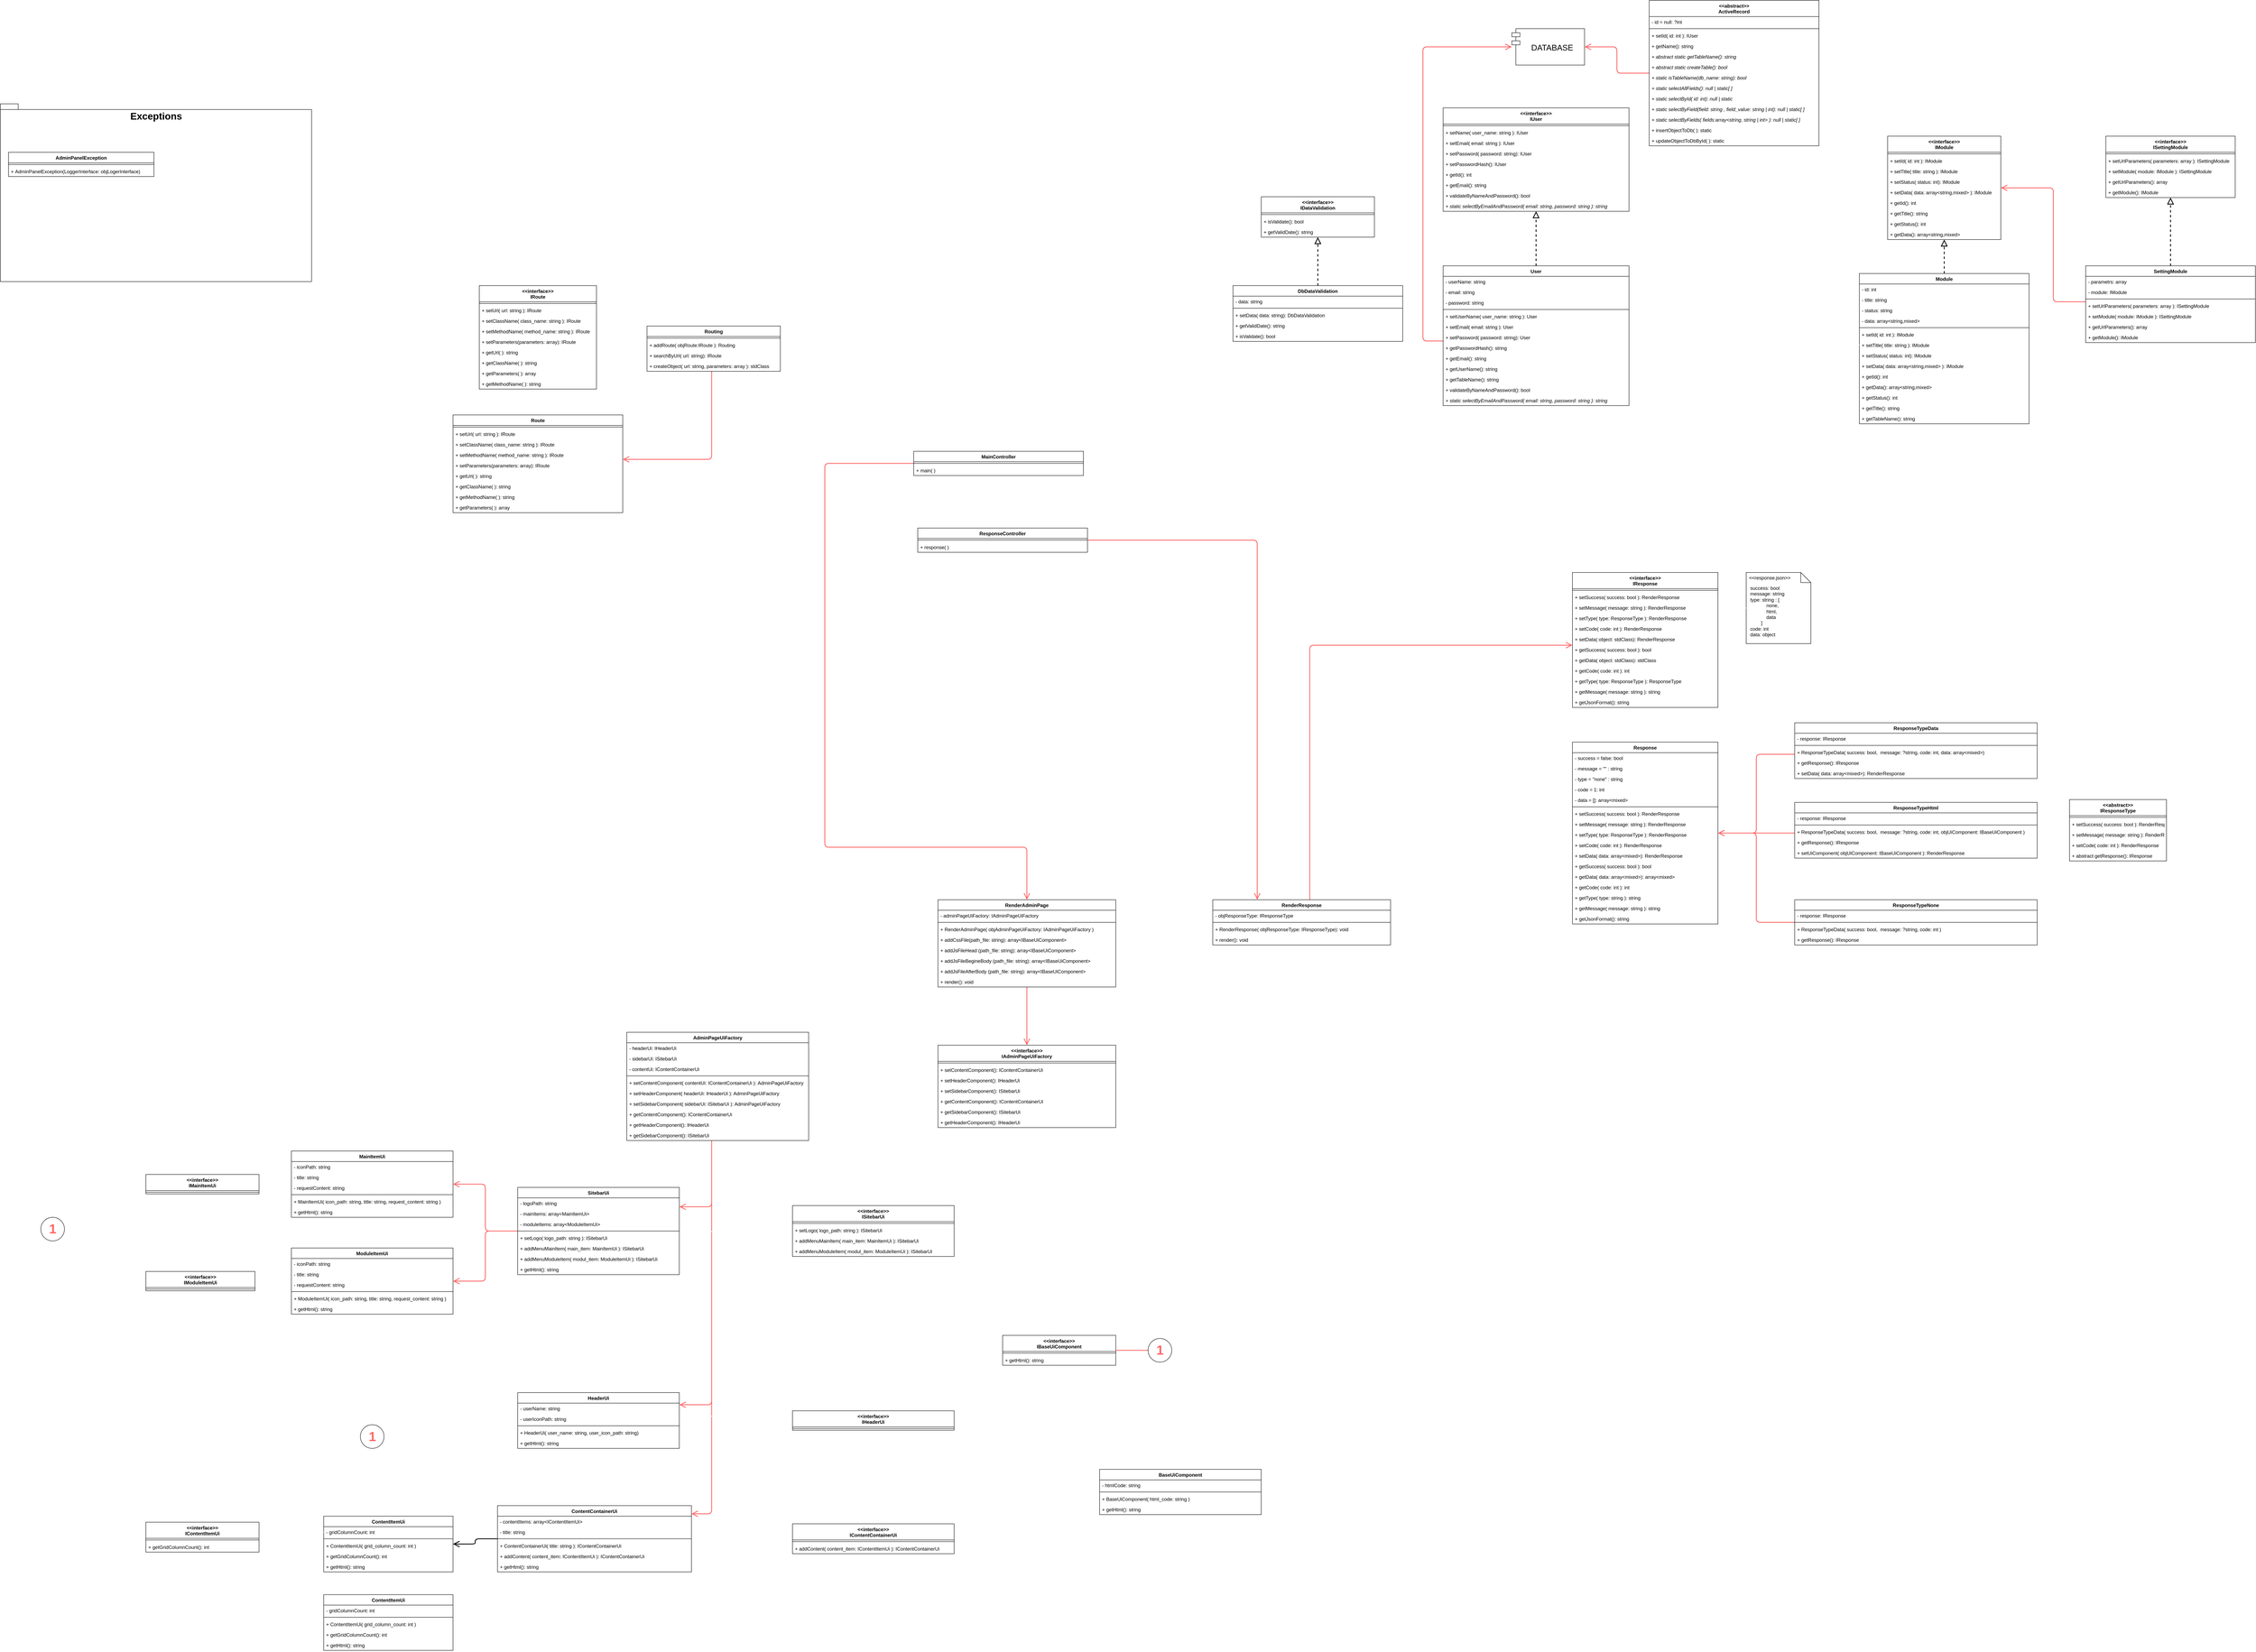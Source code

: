 <mxfile>
    <diagram id="gpABhHPcg4QVMedRf2A4" name="Page-1">
        <mxGraphModel dx="2847" dy="4191" grid="1" gridSize="10" guides="1" tooltips="1" connect="1" arrows="1" fold="1" page="1" pageScale="1" pageWidth="850" pageHeight="1100" math="0" shadow="0">
            <root>
                <mxCell id="0"/>
                <mxCell id="1" parent="0"/>
                <mxCell id="321" value="Exceptions" style="shape=folder;fontStyle=1;spacingTop=10;tabWidth=40;tabHeight=14;tabPosition=left;html=1;verticalAlign=top;horizontal=1;fontSize=24;" parent="1" vertex="1">
                    <mxGeometry x="-1600" y="-2090" width="770" height="440" as="geometry"/>
                </mxCell>
                <mxCell id="84" style="edgeStyle=orthogonalEdgeStyle;html=1;endArrow=open;endFill=0;strokeWidth=2;endSize=12;strokeColor=#FF6666;" parent="1" source="20" target="29" edge="1">
                    <mxGeometry relative="1" as="geometry"/>
                </mxCell>
                <mxCell id="20" value="RenderAdminPage" style="swimlane;fontStyle=1;align=center;verticalAlign=top;childLayout=stackLayout;horizontal=1;startSize=26;horizontalStack=0;resizeParent=1;resizeParentMax=0;resizeLast=0;collapsible=1;marginBottom=0;swimlaneFillColor=default;" parent="1" vertex="1">
                    <mxGeometry x="720" y="-120" width="440" height="216" as="geometry"/>
                </mxCell>
                <mxCell id="83" value="- adminPageUiFactory: IAdminPageUiFactory " style="text;strokeColor=none;fillColor=none;align=left;verticalAlign=top;spacingLeft=4;spacingRight=4;overflow=hidden;rotatable=0;points=[[0,0.5],[1,0.5]];portConstraint=eastwest;" parent="20" vertex="1">
                    <mxGeometry y="26" width="440" height="26" as="geometry"/>
                </mxCell>
                <mxCell id="22" value="" style="line;strokeWidth=1;fillColor=none;align=left;verticalAlign=middle;spacingTop=-1;spacingLeft=3;spacingRight=3;rotatable=0;labelPosition=right;points=[];portConstraint=eastwest;strokeColor=inherit;" parent="20" vertex="1">
                    <mxGeometry y="52" width="440" height="8" as="geometry"/>
                </mxCell>
                <mxCell id="35" value="+ RenderAdminPage( objAdminPageUiFactory: IAdminPageUiFactory )" style="text;strokeColor=none;fillColor=none;align=left;verticalAlign=top;spacingLeft=4;spacingRight=4;overflow=hidden;rotatable=0;points=[[0,0.5],[1,0.5]];portConstraint=eastwest;fontStyle=0" parent="20" vertex="1">
                    <mxGeometry y="60" width="440" height="26" as="geometry"/>
                </mxCell>
                <mxCell id="144" value="+ addCssFile(path_file: string): array&lt;IBaseUiComponent&gt;" style="text;strokeColor=none;fillColor=none;align=left;verticalAlign=top;spacingLeft=4;spacingRight=4;overflow=hidden;rotatable=0;points=[[0,0.5],[1,0.5]];portConstraint=eastwest;" parent="20" vertex="1">
                    <mxGeometry y="86" width="440" height="26" as="geometry"/>
                </mxCell>
                <mxCell id="149" value="+ addJsFileHead (path_file: string): array&lt;IBaseUiComponent&gt;" style="text;strokeColor=none;fillColor=none;align=left;verticalAlign=top;spacingLeft=4;spacingRight=4;overflow=hidden;rotatable=0;points=[[0,0.5],[1,0.5]];portConstraint=eastwest;" parent="20" vertex="1">
                    <mxGeometry y="112" width="440" height="26" as="geometry"/>
                </mxCell>
                <mxCell id="146" value="+ addJsFileBegineBody (path_file: string): array&lt;IBaseUiComponent&gt;" style="text;strokeColor=none;fillColor=none;align=left;verticalAlign=top;spacingLeft=4;spacingRight=4;overflow=hidden;rotatable=0;points=[[0,0.5],[1,0.5]];portConstraint=eastwest;" parent="20" vertex="1">
                    <mxGeometry y="138" width="440" height="26" as="geometry"/>
                </mxCell>
                <mxCell id="145" value="+ addJsFileAfterBody (path_file: string): array&lt;IBaseUiComponent&gt;" style="text;strokeColor=none;fillColor=none;align=left;verticalAlign=top;spacingLeft=4;spacingRight=4;overflow=hidden;rotatable=0;points=[[0,0.5],[1,0.5]];portConstraint=eastwest;" parent="20" vertex="1">
                    <mxGeometry y="164" width="440" height="26" as="geometry"/>
                </mxCell>
                <mxCell id="75" value="+ render(): void" style="text;strokeColor=none;fillColor=none;align=left;verticalAlign=top;spacingLeft=4;spacingRight=4;overflow=hidden;rotatable=0;points=[[0,0.5],[1,0.5]];portConstraint=eastwest;fontStyle=0" parent="20" vertex="1">
                    <mxGeometry y="190" width="440" height="26" as="geometry"/>
                </mxCell>
                <mxCell id="29" value="&lt;&lt;interface&gt;&gt;&#10;IAdminPageUiFactory" style="swimlane;fontStyle=1;align=center;verticalAlign=top;childLayout=stackLayout;horizontal=1;startSize=40;horizontalStack=0;resizeParent=1;resizeParentMax=0;resizeLast=0;collapsible=1;marginBottom=0;swimlaneFillColor=default;" parent="1" vertex="1">
                    <mxGeometry x="720" y="240" width="440" height="204" as="geometry"/>
                </mxCell>
                <mxCell id="31" value="" style="line;strokeWidth=1;fillColor=none;align=left;verticalAlign=middle;spacingTop=-1;spacingLeft=3;spacingRight=3;rotatable=0;labelPosition=right;points=[];portConstraint=eastwest;strokeColor=inherit;" parent="29" vertex="1">
                    <mxGeometry y="40" width="440" height="8" as="geometry"/>
                </mxCell>
                <mxCell id="45" value="+ setContentComponent(): IContentContainerUi" style="text;strokeColor=none;fillColor=none;align=left;verticalAlign=top;spacingLeft=4;spacingRight=4;overflow=hidden;rotatable=0;points=[[0,0.5],[1,0.5]];portConstraint=eastwest;" parent="29" vertex="1">
                    <mxGeometry y="48" width="440" height="26" as="geometry"/>
                </mxCell>
                <mxCell id="44" value="+ setHeaderComponent(): IHeaderUi" style="text;strokeColor=none;fillColor=none;align=left;verticalAlign=top;spacingLeft=4;spacingRight=4;overflow=hidden;rotatable=0;points=[[0,0.5],[1,0.5]];portConstraint=eastwest;" parent="29" vertex="1">
                    <mxGeometry y="74" width="440" height="26" as="geometry"/>
                </mxCell>
                <mxCell id="43" value="+ setSidebarComponent(): ISitebarUi" style="text;strokeColor=none;fillColor=none;align=left;verticalAlign=top;spacingLeft=4;spacingRight=4;overflow=hidden;rotatable=0;points=[[0,0.5],[1,0.5]];portConstraint=eastwest;" parent="29" vertex="1">
                    <mxGeometry y="100" width="440" height="26" as="geometry"/>
                </mxCell>
                <mxCell id="315" value="+ getContentComponent(): IContentContainerUi" style="text;strokeColor=none;fillColor=none;align=left;verticalAlign=top;spacingLeft=4;spacingRight=4;overflow=hidden;rotatable=0;points=[[0,0.5],[1,0.5]];portConstraint=eastwest;" parent="29" vertex="1">
                    <mxGeometry y="126" width="440" height="26" as="geometry"/>
                </mxCell>
                <mxCell id="317" value="+ getSidebarComponent(): ISitebarUi" style="text;strokeColor=none;fillColor=none;align=left;verticalAlign=top;spacingLeft=4;spacingRight=4;overflow=hidden;rotatable=0;points=[[0,0.5],[1,0.5]];portConstraint=eastwest;" parent="29" vertex="1">
                    <mxGeometry y="152" width="440" height="26" as="geometry"/>
                </mxCell>
                <mxCell id="316" value="+ getHeaderComponent(): IHeaderUi" style="text;strokeColor=none;fillColor=none;align=left;verticalAlign=top;spacingLeft=4;spacingRight=4;overflow=hidden;rotatable=0;points=[[0,0.5],[1,0.5]];portConstraint=eastwest;" parent="29" vertex="1">
                    <mxGeometry y="178" width="440" height="26" as="geometry"/>
                </mxCell>
                <mxCell id="87" style="edgeStyle=orthogonalEdgeStyle;html=1;strokeColor=#FFFFFF;strokeWidth=2;endArrow=block;endFill=0;endSize=12;dashed=1;" parent="1" source="36" target="29" edge="1">
                    <mxGeometry relative="1" as="geometry"/>
                </mxCell>
                <mxCell id="286" style="edgeStyle=orthogonalEdgeStyle;sketch=0;jumpStyle=arc;jumpSize=20;html=1;strokeColor=#FF6666;strokeWidth=2;fontSize=32;endArrow=open;endFill=0;endSize=12;elbow=vertical;" parent="1" source="36" target="170" edge="1">
                    <mxGeometry relative="1" as="geometry">
                        <Array as="points">
                            <mxPoint x="160" y="640"/>
                        </Array>
                    </mxGeometry>
                </mxCell>
                <mxCell id="289" style="edgeStyle=orthogonalEdgeStyle;sketch=0;jumpStyle=arc;jumpSize=20;html=1;strokeColor=#FF6666;strokeWidth=2;fontSize=32;endArrow=open;endFill=0;endSize=12;elbow=vertical;" parent="1" source="36" target="163" edge="1">
                    <mxGeometry relative="1" as="geometry">
                        <Array as="points">
                            <mxPoint x="160" y="1400"/>
                        </Array>
                    </mxGeometry>
                </mxCell>
                <mxCell id="290" style="edgeStyle=orthogonalEdgeStyle;sketch=0;jumpStyle=arc;jumpSize=20;html=1;strokeColor=#FF6666;strokeWidth=2;fontSize=32;endArrow=open;endFill=0;endSize=12;elbow=vertical;" parent="1" source="36" target="156" edge="1">
                    <mxGeometry relative="1" as="geometry">
                        <Array as="points">
                            <mxPoint x="160" y="1130"/>
                        </Array>
                    </mxGeometry>
                </mxCell>
                <mxCell id="36" value="AdminPageUiFactory" style="swimlane;fontStyle=1;align=center;verticalAlign=top;childLayout=stackLayout;horizontal=1;startSize=26;horizontalStack=0;resizeParent=1;resizeParentMax=0;resizeLast=0;collapsible=1;marginBottom=0;gradientColor=none;swimlaneFillColor=default;" parent="1" vertex="1">
                    <mxGeometry x="-50" y="208" width="450" height="268" as="geometry">
                        <mxRectangle x="-200" y="221" width="120" height="30" as="alternateBounds"/>
                    </mxGeometry>
                </mxCell>
                <mxCell id="761" value="- headerUi: IHeaderUi" style="text;strokeColor=none;fillColor=none;align=left;verticalAlign=top;spacingLeft=4;spacingRight=4;overflow=hidden;rotatable=0;points=[[0,0.5],[1,0.5]];portConstraint=eastwest;" parent="36" vertex="1">
                    <mxGeometry y="26" width="450" height="26" as="geometry"/>
                </mxCell>
                <mxCell id="762" value="- sidebarUi: ISitebarUi" style="text;strokeColor=none;fillColor=none;align=left;verticalAlign=top;spacingLeft=4;spacingRight=4;overflow=hidden;rotatable=0;points=[[0,0.5],[1,0.5]];portConstraint=eastwest;" parent="36" vertex="1">
                    <mxGeometry y="52" width="450" height="26" as="geometry"/>
                </mxCell>
                <mxCell id="763" value="- contentUi: IContentContainerUi" style="text;strokeColor=none;fillColor=none;align=left;verticalAlign=top;spacingLeft=4;spacingRight=4;overflow=hidden;rotatable=0;points=[[0,0.5],[1,0.5]];portConstraint=eastwest;" parent="36" vertex="1">
                    <mxGeometry y="78" width="450" height="26" as="geometry"/>
                </mxCell>
                <mxCell id="39" value="" style="line;strokeWidth=1;fillColor=none;align=left;verticalAlign=middle;spacingTop=-1;spacingLeft=3;spacingRight=3;rotatable=0;labelPosition=right;points=[];portConstraint=eastwest;strokeColor=inherit;" parent="36" vertex="1">
                    <mxGeometry y="104" width="450" height="8" as="geometry"/>
                </mxCell>
                <mxCell id="319" value="+ setContentComponent( contentUi: IContentContainerUi ): AdminPageUiFactory" style="text;strokeColor=none;fillColor=none;align=left;verticalAlign=top;spacingLeft=4;spacingRight=4;overflow=hidden;rotatable=0;points=[[0,0.5],[1,0.5]];portConstraint=eastwest;" parent="36" vertex="1">
                    <mxGeometry y="112" width="450" height="26" as="geometry"/>
                </mxCell>
                <mxCell id="320" value="+ setHeaderComponent( headerUi: IHeaderUi ): AdminPageUiFactory" style="text;strokeColor=none;fillColor=none;align=left;verticalAlign=top;spacingLeft=4;spacingRight=4;overflow=hidden;rotatable=0;points=[[0,0.5],[1,0.5]];portConstraint=eastwest;" parent="36" vertex="1">
                    <mxGeometry y="138" width="450" height="26" as="geometry"/>
                </mxCell>
                <mxCell id="318" value="+ setSidebarComponent( sidebarUi: ISitebarUi ): AdminPageUiFactory" style="text;strokeColor=none;fillColor=none;align=left;verticalAlign=top;spacingLeft=4;spacingRight=4;overflow=hidden;rotatable=0;points=[[0,0.5],[1,0.5]];portConstraint=eastwest;" parent="36" vertex="1">
                    <mxGeometry y="164" width="450" height="26" as="geometry"/>
                </mxCell>
                <mxCell id="305" value="+ getContentComponent(): IContentContainerUi" style="text;strokeColor=none;fillColor=none;align=left;verticalAlign=top;spacingLeft=4;spacingRight=4;overflow=hidden;rotatable=0;points=[[0,0.5],[1,0.5]];portConstraint=eastwest;" parent="36" vertex="1">
                    <mxGeometry y="190" width="450" height="26" as="geometry"/>
                </mxCell>
                <mxCell id="304" value="+ getHeaderComponent(): IHeaderUi" style="text;strokeColor=none;fillColor=none;align=left;verticalAlign=top;spacingLeft=4;spacingRight=4;overflow=hidden;rotatable=0;points=[[0,0.5],[1,0.5]];portConstraint=eastwest;" parent="36" vertex="1">
                    <mxGeometry y="216" width="450" height="26" as="geometry"/>
                </mxCell>
                <mxCell id="303" value="+ getSidebarComponent(): ISitebarUi" style="text;strokeColor=none;fillColor=none;align=left;verticalAlign=top;spacingLeft=4;spacingRight=4;overflow=hidden;rotatable=0;points=[[0,0.5],[1,0.5]];portConstraint=eastwest;" parent="36" vertex="1">
                    <mxGeometry y="242" width="450" height="26" as="geometry"/>
                </mxCell>
                <mxCell id="53" value="&lt;&lt;interface&gt;&gt;&#10;IBaseUiComponent" style="swimlane;fontStyle=1;align=center;verticalAlign=top;childLayout=stackLayout;horizontal=1;startSize=40;horizontalStack=0;resizeParent=1;resizeParentMax=0;resizeLast=0;collapsible=1;marginBottom=0;swimlaneFillColor=default;" parent="1" vertex="1">
                    <mxGeometry x="880" y="958.25" width="280" height="74" as="geometry"/>
                </mxCell>
                <mxCell id="54" value="" style="line;strokeWidth=1;fillColor=none;align=left;verticalAlign=middle;spacingTop=-1;spacingLeft=3;spacingRight=3;rotatable=0;labelPosition=right;points=[];portConstraint=eastwest;strokeColor=inherit;" parent="53" vertex="1">
                    <mxGeometry y="40" width="280" height="8" as="geometry"/>
                </mxCell>
                <mxCell id="60" value="+ getHtml(): string" style="text;strokeColor=none;fillColor=none;align=left;verticalAlign=top;spacingLeft=4;spacingRight=4;overflow=hidden;rotatable=0;points=[[0,0.5],[1,0.5]];portConstraint=eastwest;" parent="53" vertex="1">
                    <mxGeometry y="48" width="280" height="26" as="geometry"/>
                </mxCell>
                <mxCell id="62" value="AdminPanelException" style="swimlane;fontStyle=1;align=center;verticalAlign=top;childLayout=stackLayout;horizontal=1;startSize=26;horizontalStack=0;resizeParent=1;resizeParentMax=0;resizeLast=0;collapsible=1;marginBottom=0;swimlaneFillColor=default;" parent="1" vertex="1">
                    <mxGeometry x="-1580" y="-1970" width="360" height="60" as="geometry"/>
                </mxCell>
                <mxCell id="65" value="" style="line;strokeWidth=1;fillColor=none;align=left;verticalAlign=middle;spacingTop=-1;spacingLeft=3;spacingRight=3;rotatable=0;labelPosition=right;points=[];portConstraint=eastwest;strokeColor=inherit;swimlaneFillColor=default;" parent="62" vertex="1">
                    <mxGeometry y="26" width="360" height="8" as="geometry"/>
                </mxCell>
                <mxCell id="74" value="+ AdminPanelException(LoggerInterface: objLogerInterface)" style="text;strokeColor=none;fillColor=none;align=left;verticalAlign=top;spacingLeft=4;spacingRight=4;overflow=hidden;rotatable=0;points=[[0,0.5],[1,0.5]];portConstraint=eastwest;swimlaneFillColor=default;" parent="62" vertex="1">
                    <mxGeometry y="34" width="360" height="26" as="geometry"/>
                </mxCell>
                <mxCell id="313" style="edgeStyle=orthogonalEdgeStyle;sketch=0;jumpStyle=arc;jumpSize=20;html=1;dashed=1;strokeColor=#FFFFFF;strokeWidth=2;fontSize=32;endArrow=block;endFill=0;endSize=12;elbow=vertical;" parent="1" source="92" target="293" edge="1">
                    <mxGeometry relative="1" as="geometry"/>
                </mxCell>
                <mxCell id="92" value="MainItemUi" style="swimlane;fontStyle=1;align=center;verticalAlign=top;childLayout=stackLayout;horizontal=1;startSize=26;horizontalStack=0;resizeParent=1;resizeParentMax=0;resizeLast=0;collapsible=1;marginBottom=0;swimlaneFillColor=default;" parent="1" vertex="1">
                    <mxGeometry x="-880" y="502" width="400" height="164" as="geometry"/>
                </mxCell>
                <mxCell id="93" value="- iconPath: string  " style="text;strokeColor=none;fillColor=none;align=left;verticalAlign=top;spacingLeft=4;spacingRight=4;overflow=hidden;rotatable=0;points=[[0,0.5],[1,0.5]];portConstraint=eastwest;" parent="92" vertex="1">
                    <mxGeometry y="26" width="400" height="26" as="geometry"/>
                </mxCell>
                <mxCell id="99" value="- title: string  " style="text;strokeColor=none;fillColor=none;align=left;verticalAlign=top;spacingLeft=4;spacingRight=4;overflow=hidden;rotatable=0;points=[[0,0.5],[1,0.5]];portConstraint=eastwest;" parent="92" vertex="1">
                    <mxGeometry y="52" width="400" height="26" as="geometry"/>
                </mxCell>
                <mxCell id="100" value="- requestContent: string  " style="text;strokeColor=none;fillColor=none;align=left;verticalAlign=top;spacingLeft=4;spacingRight=4;overflow=hidden;rotatable=0;points=[[0,0.5],[1,0.5]];portConstraint=eastwest;" parent="92" vertex="1">
                    <mxGeometry y="78" width="400" height="26" as="geometry"/>
                </mxCell>
                <mxCell id="94" value="" style="line;strokeWidth=1;fillColor=none;align=left;verticalAlign=middle;spacingTop=-1;spacingLeft=3;spacingRight=3;rotatable=0;labelPosition=right;points=[];portConstraint=eastwest;strokeColor=inherit;" parent="92" vertex="1">
                    <mxGeometry y="104" width="400" height="8" as="geometry"/>
                </mxCell>
                <mxCell id="95" value="+ MainItemUi( icon_path: string, title: string, request_content: string )" style="text;strokeColor=none;fillColor=none;align=left;verticalAlign=top;spacingLeft=4;spacingRight=4;overflow=hidden;rotatable=0;points=[[0,0.5],[1,0.5]];portConstraint=eastwest;fontStyle=0" parent="92" vertex="1">
                    <mxGeometry y="112" width="400" height="26" as="geometry"/>
                </mxCell>
                <mxCell id="98" value="+ getHtml(): string" style="text;strokeColor=none;fillColor=none;align=left;verticalAlign=top;spacingLeft=4;spacingRight=4;overflow=hidden;rotatable=0;points=[[0,0.5],[1,0.5]];portConstraint=eastwest;" parent="92" vertex="1">
                    <mxGeometry y="138" width="400" height="26" as="geometry"/>
                </mxCell>
                <mxCell id="298" style="edgeStyle=orthogonalEdgeStyle;sketch=0;jumpStyle=arc;jumpSize=20;html=1;strokeColor=#FFFFFF;strokeWidth=2;fontSize=32;endArrow=open;endFill=0;endSize=12;elbow=vertical;dashed=1;" parent="1" source="101" target="291" edge="1">
                    <mxGeometry relative="1" as="geometry"/>
                </mxCell>
                <mxCell id="101" value="ModuleItemUi" style="swimlane;fontStyle=1;align=center;verticalAlign=top;childLayout=stackLayout;horizontal=1;startSize=26;horizontalStack=0;resizeParent=1;resizeParentMax=0;resizeLast=0;collapsible=1;marginBottom=0;swimlaneFillColor=default;" parent="1" vertex="1">
                    <mxGeometry x="-880" y="742" width="400" height="164" as="geometry"/>
                </mxCell>
                <mxCell id="115" value="- iconPath: string  " style="text;strokeColor=none;fillColor=none;align=left;verticalAlign=top;spacingLeft=4;spacingRight=4;overflow=hidden;rotatable=0;points=[[0,0.5],[1,0.5]];portConstraint=eastwest;" parent="101" vertex="1">
                    <mxGeometry y="26" width="400" height="26" as="geometry"/>
                </mxCell>
                <mxCell id="102" value="- title: string  " style="text;strokeColor=none;fillColor=none;align=left;verticalAlign=top;spacingLeft=4;spacingRight=4;overflow=hidden;rotatable=0;points=[[0,0.5],[1,0.5]];portConstraint=eastwest;" parent="101" vertex="1">
                    <mxGeometry y="52" width="400" height="26" as="geometry"/>
                </mxCell>
                <mxCell id="104" value="- requestContent: string  " style="text;strokeColor=none;fillColor=none;align=left;verticalAlign=top;spacingLeft=4;spacingRight=4;overflow=hidden;rotatable=0;points=[[0,0.5],[1,0.5]];portConstraint=eastwest;" parent="101" vertex="1">
                    <mxGeometry y="78" width="400" height="26" as="geometry"/>
                </mxCell>
                <mxCell id="105" value="" style="line;strokeWidth=1;fillColor=none;align=left;verticalAlign=middle;spacingTop=-1;spacingLeft=3;spacingRight=3;rotatable=0;labelPosition=right;points=[];portConstraint=eastwest;strokeColor=inherit;" parent="101" vertex="1">
                    <mxGeometry y="104" width="400" height="8" as="geometry"/>
                </mxCell>
                <mxCell id="106" value="+ ModuleItemUi( icon_path: string, title: string, request_content: string )" style="text;strokeColor=none;fillColor=none;align=left;verticalAlign=top;spacingLeft=4;spacingRight=4;overflow=hidden;rotatable=0;points=[[0,0.5],[1,0.5]];portConstraint=eastwest;fontStyle=0" parent="101" vertex="1">
                    <mxGeometry y="112" width="400" height="26" as="geometry"/>
                </mxCell>
                <mxCell id="107" value="+ getHtml(): string" style="text;strokeColor=none;fillColor=none;align=left;verticalAlign=top;spacingLeft=4;spacingRight=4;overflow=hidden;rotatable=0;points=[[0,0.5],[1,0.5]];portConstraint=eastwest;" parent="101" vertex="1">
                    <mxGeometry y="138" width="400" height="26" as="geometry"/>
                </mxCell>
                <mxCell id="327" style="edgeStyle=orthogonalEdgeStyle;html=1;strokeColor=#FFFFFF;strokeWidth=2;fontSize=24;endArrow=block;endFill=0;endSize=12;dashed=1;" parent="1" source="108" target="53" edge="1">
                    <mxGeometry relative="1" as="geometry">
                        <Array as="points">
                            <mxPoint x="1320" y="1161"/>
                            <mxPoint x="1080" y="1161"/>
                        </Array>
                    </mxGeometry>
                </mxCell>
                <mxCell id="108" value="BaseUiComponent" style="swimlane;fontStyle=1;align=center;verticalAlign=top;childLayout=stackLayout;horizontal=1;startSize=26;horizontalStack=0;resizeParent=1;resizeParentMax=0;resizeLast=0;collapsible=1;marginBottom=0;swimlaneFillColor=default;" parent="1" vertex="1">
                    <mxGeometry x="1120" y="1290" width="400" height="112" as="geometry"/>
                </mxCell>
                <mxCell id="109" value="- htmlCode: string  " style="text;strokeColor=none;fillColor=none;align=left;verticalAlign=top;spacingLeft=4;spacingRight=4;overflow=hidden;rotatable=0;points=[[0,0.5],[1,0.5]];portConstraint=eastwest;" parent="108" vertex="1">
                    <mxGeometry y="26" width="400" height="26" as="geometry"/>
                </mxCell>
                <mxCell id="112" value="" style="line;strokeWidth=1;fillColor=none;align=left;verticalAlign=middle;spacingTop=-1;spacingLeft=3;spacingRight=3;rotatable=0;labelPosition=right;points=[];portConstraint=eastwest;strokeColor=inherit;" parent="108" vertex="1">
                    <mxGeometry y="52" width="400" height="8" as="geometry"/>
                </mxCell>
                <mxCell id="113" value="+ BaseUiComponent( html_code: string )" style="text;strokeColor=none;fillColor=none;align=left;verticalAlign=top;spacingLeft=4;spacingRight=4;overflow=hidden;rotatable=0;points=[[0,0.5],[1,0.5]];portConstraint=eastwest;fontStyle=0" parent="108" vertex="1">
                    <mxGeometry y="60" width="400" height="26" as="geometry"/>
                </mxCell>
                <mxCell id="114" value="+ getHtml(): string" style="text;strokeColor=none;fillColor=none;align=left;verticalAlign=top;spacingLeft=4;spacingRight=4;overflow=hidden;rotatable=0;points=[[0,0.5],[1,0.5]];portConstraint=eastwest;" parent="108" vertex="1">
                    <mxGeometry y="86" width="400" height="26" as="geometry"/>
                </mxCell>
                <mxCell id="123" value="ResponseController" style="swimlane;fontStyle=1;align=center;verticalAlign=top;childLayout=stackLayout;horizontal=1;startSize=26;horizontalStack=0;resizeParent=1;resizeParentMax=0;resizeLast=0;collapsible=1;marginBottom=0;swimlaneFillColor=default;" parent="1" vertex="1">
                    <mxGeometry x="670" y="-1040" width="420" height="60" as="geometry"/>
                </mxCell>
                <mxCell id="125" value="" style="line;strokeWidth=1;fillColor=none;align=left;verticalAlign=middle;spacingTop=-1;spacingLeft=3;spacingRight=3;rotatable=0;labelPosition=right;points=[];portConstraint=eastwest;strokeColor=inherit;" parent="123" vertex="1">
                    <mxGeometry y="26" width="420" height="8" as="geometry"/>
                </mxCell>
                <mxCell id="126" value="+ response( )" style="text;strokeColor=none;fillColor=none;align=left;verticalAlign=top;spacingLeft=4;spacingRight=4;overflow=hidden;rotatable=0;points=[[0,0.5],[1,0.5]];portConstraint=eastwest;fontStyle=0" parent="123" vertex="1">
                    <mxGeometry y="34" width="420" height="26" as="geometry"/>
                </mxCell>
                <mxCell id="708" style="edgeStyle=orthogonalEdgeStyle;html=1;strokeColor=#FF6666;strokeWidth=2;endArrow=open;endFill=0;endSize=12;entryX=0.5;entryY=0;entryDx=0;entryDy=0;" parent="1" source="150" target="20" edge="1">
                    <mxGeometry relative="1" as="geometry">
                        <mxPoint x="340" y="-450" as="targetPoint"/>
                        <Array as="points">
                            <mxPoint x="440" y="-1200"/>
                            <mxPoint x="440" y="-250"/>
                            <mxPoint x="940" y="-250"/>
                        </Array>
                    </mxGeometry>
                </mxCell>
                <mxCell id="150" value="MainController" style="swimlane;fontStyle=1;align=center;verticalAlign=top;childLayout=stackLayout;horizontal=1;startSize=26;horizontalStack=0;resizeParent=1;resizeParentMax=0;resizeLast=0;collapsible=1;marginBottom=0;swimlaneFillColor=default;" parent="1" vertex="1">
                    <mxGeometry x="660" y="-1230" width="420" height="60" as="geometry">
                        <mxRectangle x="160" y="-1040" width="130" height="30" as="alternateBounds"/>
                    </mxGeometry>
                </mxCell>
                <mxCell id="152" value="" style="line;strokeWidth=1;fillColor=none;align=left;verticalAlign=middle;spacingTop=-1;spacingLeft=3;spacingRight=3;rotatable=0;labelPosition=right;points=[];portConstraint=eastwest;strokeColor=inherit;" parent="150" vertex="1">
                    <mxGeometry y="26" width="420" height="8" as="geometry"/>
                </mxCell>
                <mxCell id="153" value="+ main( )" style="text;strokeColor=none;fillColor=none;align=left;verticalAlign=top;spacingLeft=4;spacingRight=4;overflow=hidden;rotatable=0;points=[[0,0.5],[1,0.5]];portConstraint=eastwest;fontStyle=0" parent="150" vertex="1">
                    <mxGeometry y="34" width="420" height="26" as="geometry"/>
                </mxCell>
                <mxCell id="267" style="edgeStyle=elbowEdgeStyle;sketch=0;jumpStyle=arc;jumpSize=20;html=1;dashed=1;strokeColor=#FFFFFF;strokeWidth=2;endArrow=block;endFill=0;endSize=12;" parent="1" source="156" target="246" edge="1">
                    <mxGeometry relative="1" as="geometry"/>
                </mxCell>
                <mxCell id="278" style="edgeStyle=orthogonalEdgeStyle;sketch=0;jumpStyle=arc;jumpSize=20;html=1;dashed=1;strokeColor=#FFFFFF;strokeWidth=2;endArrow=block;endFill=0;endSize=12;" parent="1" source="156" target="277" edge="1">
                    <mxGeometry relative="1" as="geometry">
                        <Array as="points">
                            <mxPoint x="-480" y="1168.75"/>
                            <mxPoint x="-480" y="1208.75"/>
                        </Array>
                    </mxGeometry>
                </mxCell>
                <mxCell id="156" value="HeaderUi" style="swimlane;fontStyle=1;align=center;verticalAlign=top;childLayout=stackLayout;horizontal=1;startSize=26;horizontalStack=0;resizeParent=1;resizeParentMax=0;resizeLast=0;collapsible=1;marginBottom=0;swimlaneFillColor=default;" parent="1" vertex="1">
                    <mxGeometry x="-320" y="1100" width="400" height="138" as="geometry"/>
                </mxCell>
                <mxCell id="157" value="- userName: string  " style="text;strokeColor=none;fillColor=none;align=left;verticalAlign=top;spacingLeft=4;spacingRight=4;overflow=hidden;rotatable=0;points=[[0,0.5],[1,0.5]];portConstraint=eastwest;" parent="156" vertex="1">
                    <mxGeometry y="26" width="400" height="26" as="geometry"/>
                </mxCell>
                <mxCell id="158" value="- userIconPath: string  " style="text;strokeColor=none;fillColor=none;align=left;verticalAlign=top;spacingLeft=4;spacingRight=4;overflow=hidden;rotatable=0;points=[[0,0.5],[1,0.5]];portConstraint=eastwest;" parent="156" vertex="1">
                    <mxGeometry y="52" width="400" height="26" as="geometry"/>
                </mxCell>
                <mxCell id="160" value="" style="line;strokeWidth=1;fillColor=none;align=left;verticalAlign=middle;spacingTop=-1;spacingLeft=3;spacingRight=3;rotatable=0;labelPosition=right;points=[];portConstraint=eastwest;strokeColor=inherit;" parent="156" vertex="1">
                    <mxGeometry y="78" width="400" height="8" as="geometry"/>
                </mxCell>
                <mxCell id="161" value="+ HeaderUi( user_name: string, user_icon_path: string)" style="text;strokeColor=none;fillColor=none;align=left;verticalAlign=top;spacingLeft=4;spacingRight=4;overflow=hidden;rotatable=0;points=[[0,0.5],[1,0.5]];portConstraint=eastwest;fontStyle=0" parent="156" vertex="1">
                    <mxGeometry y="86" width="400" height="26" as="geometry"/>
                </mxCell>
                <mxCell id="162" value="+ getHtml(): string" style="text;strokeColor=none;fillColor=none;align=left;verticalAlign=top;spacingLeft=4;spacingRight=4;overflow=hidden;rotatable=0;points=[[0,0.5],[1,0.5]];portConstraint=eastwest;" parent="156" vertex="1">
                    <mxGeometry y="112" width="400" height="26" as="geometry"/>
                </mxCell>
                <mxCell id="200" style="edgeStyle=orthogonalEdgeStyle;html=1;strokeWidth=2;endArrow=open;endFill=0;endSize=12;" parent="1" source="163" target="193" edge="1">
                    <mxGeometry relative="1" as="geometry"/>
                </mxCell>
                <mxCell id="257" style="edgeStyle=elbowEdgeStyle;sketch=0;jumpStyle=arc;jumpSize=20;html=1;dashed=1;strokeColor=#FFFFFF;strokeWidth=2;endArrow=block;endFill=0;endSize=12;" parent="1" source="163" target="254" edge="1">
                    <mxGeometry relative="1" as="geometry">
                        <Array as="points">
                            <mxPoint x="130" y="1461.75"/>
                        </Array>
                    </mxGeometry>
                </mxCell>
                <mxCell id="279" style="edgeStyle=orthogonalEdgeStyle;sketch=0;jumpStyle=arc;jumpSize=20;html=1;dashed=1;strokeColor=#FFFFFF;strokeWidth=2;endArrow=block;endFill=0;endSize=12;elbow=vertical;" parent="1" source="163" target="277" edge="1">
                    <mxGeometry relative="1" as="geometry">
                        <Array as="points">
                            <mxPoint x="-120" y="1340"/>
                            <mxPoint x="-480" y="1340"/>
                            <mxPoint x="-480" y="1209"/>
                        </Array>
                    </mxGeometry>
                </mxCell>
                <mxCell id="163" value="ContentContainerUi" style="swimlane;fontStyle=1;align=center;verticalAlign=top;childLayout=stackLayout;horizontal=1;startSize=26;horizontalStack=0;resizeParent=1;resizeParentMax=0;resizeLast=0;collapsible=1;marginBottom=0;swimlaneFillColor=default;" parent="1" vertex="1">
                    <mxGeometry x="-370" y="1379.75" width="480" height="164" as="geometry"/>
                </mxCell>
                <mxCell id="164" value="- contentItems: array&lt;IContentItemUi&gt;" style="text;strokeColor=none;fillColor=none;align=left;verticalAlign=top;spacingLeft=4;spacingRight=4;overflow=hidden;rotatable=0;points=[[0,0.5],[1,0.5]];portConstraint=eastwest;" parent="163" vertex="1">
                    <mxGeometry y="26" width="480" height="26" as="geometry"/>
                </mxCell>
                <mxCell id="165" value="- title: string  " style="text;strokeColor=none;fillColor=none;align=left;verticalAlign=top;spacingLeft=4;spacingRight=4;overflow=hidden;rotatable=0;points=[[0,0.5],[1,0.5]];portConstraint=eastwest;" parent="163" vertex="1">
                    <mxGeometry y="52" width="480" height="26" as="geometry"/>
                </mxCell>
                <mxCell id="167" value="" style="line;strokeWidth=1;fillColor=none;align=left;verticalAlign=middle;spacingTop=-1;spacingLeft=3;spacingRight=3;rotatable=0;labelPosition=right;points=[];portConstraint=eastwest;strokeColor=inherit;" parent="163" vertex="1">
                    <mxGeometry y="78" width="480" height="8" as="geometry"/>
                </mxCell>
                <mxCell id="760" value="+ ContentContainerUi( title: string ): IContentContainerUi" style="text;strokeColor=none;fillColor=none;align=left;verticalAlign=top;spacingLeft=4;spacingRight=4;overflow=hidden;rotatable=0;points=[[0,0.5],[1,0.5]];portConstraint=eastwest;" parent="163" vertex="1">
                    <mxGeometry y="86" width="480" height="26" as="geometry"/>
                </mxCell>
                <mxCell id="192" value="+ addContent( content_item: IContentItemUi ): IContentContainerUi" style="text;strokeColor=none;fillColor=none;align=left;verticalAlign=top;spacingLeft=4;spacingRight=4;overflow=hidden;rotatable=0;points=[[0,0.5],[1,0.5]];portConstraint=eastwest;" parent="163" vertex="1">
                    <mxGeometry y="112" width="480" height="26" as="geometry"/>
                </mxCell>
                <mxCell id="169" value="+ getHtml(): string" style="text;strokeColor=none;fillColor=none;align=left;verticalAlign=top;spacingLeft=4;spacingRight=4;overflow=hidden;rotatable=0;points=[[0,0.5],[1,0.5]];portConstraint=eastwest;" parent="163" vertex="1">
                    <mxGeometry y="138" width="480" height="26" as="geometry"/>
                </mxCell>
                <mxCell id="191" style="edgeStyle=orthogonalEdgeStyle;html=1;strokeWidth=2;endArrow=open;endFill=0;endSize=12;strokeColor=#FF6666;" parent="1" source="170" target="101" edge="1">
                    <mxGeometry relative="1" as="geometry"/>
                </mxCell>
                <mxCell id="232" style="edgeStyle=elbowEdgeStyle;sketch=0;jumpStyle=arc;jumpSize=20;html=1;strokeColor=#FF6666;strokeWidth=2;endArrow=open;endFill=0;endSize=12;" parent="1" source="170" target="92" edge="1">
                    <mxGeometry relative="1" as="geometry">
                        <mxPoint x="-480" y="584" as="targetPoint"/>
                    </mxGeometry>
                </mxCell>
                <mxCell id="239" style="edgeStyle=elbowEdgeStyle;sketch=0;jumpStyle=arc;jumpSize=20;html=1;dashed=1;strokeColor=#FFFFFF;strokeWidth=2;endArrow=block;endFill=0;endSize=12;" parent="1" source="170" target="234" edge="1">
                    <mxGeometry relative="1" as="geometry">
                        <Array as="points">
                            <mxPoint x="130" y="712"/>
                        </Array>
                    </mxGeometry>
                </mxCell>
                <mxCell id="314" style="edgeStyle=orthogonalEdgeStyle;sketch=0;jumpStyle=arc;jumpSize=20;html=1;dashed=1;strokeColor=#FFFFFF;strokeWidth=2;fontSize=32;endArrow=block;endFill=0;endSize=12;elbow=vertical;entryX=0.5;entryY=0;entryDx=0;entryDy=0;" parent="1" source="170" target="277" edge="1">
                    <mxGeometry relative="1" as="geometry">
                        <mxPoint x="-680" y="1210" as="targetPoint"/>
                        <Array as="points">
                            <mxPoint x="-200" y="990"/>
                            <mxPoint x="-680" y="990"/>
                        </Array>
                    </mxGeometry>
                </mxCell>
                <mxCell id="170" value="SitebarUi" style="swimlane;fontStyle=1;align=center;verticalAlign=top;childLayout=stackLayout;horizontal=1;startSize=26;horizontalStack=0;resizeParent=1;resizeParentMax=0;resizeLast=0;collapsible=1;marginBottom=0;swimlaneFillColor=default;" parent="1" vertex="1">
                    <mxGeometry x="-320" y="592" width="400" height="216" as="geometry"/>
                </mxCell>
                <mxCell id="171" value="- logoPath: string  " style="text;strokeColor=none;fillColor=none;align=left;verticalAlign=top;spacingLeft=4;spacingRight=4;overflow=hidden;rotatable=0;points=[[0,0.5],[1,0.5]];portConstraint=eastwest;" parent="170" vertex="1">
                    <mxGeometry y="26" width="400" height="26" as="geometry"/>
                </mxCell>
                <mxCell id="181" value="- mainItems: array&lt;MainItemUi&gt;" style="text;strokeColor=none;fillColor=none;align=left;verticalAlign=top;spacingLeft=4;spacingRight=4;overflow=hidden;rotatable=0;points=[[0,0.5],[1,0.5]];portConstraint=eastwest;" parent="170" vertex="1">
                    <mxGeometry y="52" width="400" height="26" as="geometry"/>
                </mxCell>
                <mxCell id="182" value="- moduleItems: array&lt;ModuleItemUi&gt;" style="text;strokeColor=none;fillColor=none;align=left;verticalAlign=top;spacingLeft=4;spacingRight=4;overflow=hidden;rotatable=0;points=[[0,0.5],[1,0.5]];portConstraint=eastwest;" parent="170" vertex="1">
                    <mxGeometry y="78" width="400" height="26" as="geometry"/>
                </mxCell>
                <mxCell id="174" value="" style="line;strokeWidth=1;fillColor=none;align=left;verticalAlign=middle;spacingTop=-1;spacingLeft=3;spacingRight=3;rotatable=0;labelPosition=right;points=[];portConstraint=eastwest;strokeColor=inherit;" parent="170" vertex="1">
                    <mxGeometry y="104" width="400" height="8" as="geometry"/>
                </mxCell>
                <mxCell id="183" value="+ setLogo( logo_path: string ): ISitebarUi" style="text;strokeColor=none;fillColor=none;align=left;verticalAlign=top;spacingLeft=4;spacingRight=4;overflow=hidden;rotatable=0;points=[[0,0.5],[1,0.5]];portConstraint=eastwest;" parent="170" vertex="1">
                    <mxGeometry y="112" width="400" height="26" as="geometry"/>
                </mxCell>
                <mxCell id="177" value="+ addMenuMainItem( main_item: MainItemUi ): ISitebarUi" style="text;strokeColor=none;fillColor=none;align=left;verticalAlign=top;spacingLeft=4;spacingRight=4;overflow=hidden;rotatable=0;points=[[0,0.5],[1,0.5]];portConstraint=eastwest;" parent="170" vertex="1">
                    <mxGeometry y="138" width="400" height="26" as="geometry"/>
                </mxCell>
                <mxCell id="178" value="+ addMenuModuleItem( modul_item: ModuleItemUi ): ISitebarUi" style="text;strokeColor=none;fillColor=none;align=left;verticalAlign=top;spacingLeft=4;spacingRight=4;overflow=hidden;rotatable=0;points=[[0,0.5],[1,0.5]];portConstraint=eastwest;" parent="170" vertex="1">
                    <mxGeometry y="164" width="400" height="26" as="geometry"/>
                </mxCell>
                <mxCell id="176" value="+ getHtml(): string" style="text;strokeColor=none;fillColor=none;align=left;verticalAlign=top;spacingLeft=4;spacingRight=4;overflow=hidden;rotatable=0;points=[[0,0.5],[1,0.5]];portConstraint=eastwest;" parent="170" vertex="1">
                    <mxGeometry y="190" width="400" height="26" as="geometry"/>
                </mxCell>
                <mxCell id="193" value="ContentItemUi" style="swimlane;fontStyle=1;align=center;verticalAlign=top;childLayout=stackLayout;horizontal=1;startSize=26;horizontalStack=0;resizeParent=1;resizeParentMax=0;resizeLast=0;collapsible=1;marginBottom=0;swimlaneFillColor=default;" parent="1" vertex="1">
                    <mxGeometry x="-800" y="1405.75" width="320" height="138" as="geometry"/>
                </mxCell>
                <mxCell id="194" value="- gridColumnCount: int" style="text;strokeColor=none;fillColor=none;align=left;verticalAlign=top;spacingLeft=4;spacingRight=4;overflow=hidden;rotatable=0;points=[[0,0.5],[1,0.5]];portConstraint=eastwest;" parent="193" vertex="1">
                    <mxGeometry y="26" width="320" height="26" as="geometry"/>
                </mxCell>
                <mxCell id="197" value="" style="line;strokeWidth=1;fillColor=none;align=left;verticalAlign=middle;spacingTop=-1;spacingLeft=3;spacingRight=3;rotatable=0;labelPosition=right;points=[];portConstraint=eastwest;strokeColor=inherit;" parent="193" vertex="1">
                    <mxGeometry y="52" width="320" height="8" as="geometry"/>
                </mxCell>
                <mxCell id="198" value="+ ContentItemUi( grid_column_count: int )" style="text;strokeColor=none;fillColor=none;align=left;verticalAlign=top;spacingLeft=4;spacingRight=4;overflow=hidden;rotatable=0;points=[[0,0.5],[1,0.5]];portConstraint=eastwest;fontStyle=0" parent="193" vertex="1">
                    <mxGeometry y="60" width="320" height="26" as="geometry"/>
                </mxCell>
                <mxCell id="492" value="+ getGridColumnCount(): int" style="text;strokeColor=none;fillColor=none;align=left;verticalAlign=top;spacingLeft=4;spacingRight=4;overflow=hidden;rotatable=0;points=[[0,0.5],[1,0.5]];portConstraint=eastwest;" parent="193" vertex="1">
                    <mxGeometry y="86" width="320" height="26" as="geometry"/>
                </mxCell>
                <mxCell id="199" value="+ getHtml(): string" style="text;strokeColor=none;fillColor=none;align=left;verticalAlign=top;spacingLeft=4;spacingRight=4;overflow=hidden;rotatable=0;points=[[0,0.5],[1,0.5]];portConstraint=eastwest;" parent="193" vertex="1">
                    <mxGeometry y="112" width="320" height="26" as="geometry"/>
                </mxCell>
                <mxCell id="271" style="edgeStyle=elbowEdgeStyle;sketch=0;jumpStyle=arc;jumpSize=20;html=1;strokeColor=#FFFFFF;strokeWidth=2;endArrow=block;endFill=0;endSize=12;dashed=1;" parent="1" source="234" target="53" edge="1">
                    <mxGeometry relative="1" as="geometry">
                        <Array as="points">
                            <mxPoint x="1000" y="890"/>
                            <mxPoint x="950" y="1332"/>
                            <mxPoint x="840" y="552"/>
                        </Array>
                    </mxGeometry>
                </mxCell>
                <mxCell id="234" value="&lt;&lt;interface&gt;&gt;&#10;ISitebarUi" style="swimlane;fontStyle=1;align=center;verticalAlign=top;childLayout=stackLayout;horizontal=1;startSize=40;horizontalStack=0;resizeParent=1;resizeParentMax=0;resizeLast=0;collapsible=1;marginBottom=0;swimlaneFillColor=default;" parent="1" vertex="1">
                    <mxGeometry x="360" y="637" width="400" height="126" as="geometry"/>
                </mxCell>
                <mxCell id="235" value="" style="line;strokeWidth=1;fillColor=none;align=left;verticalAlign=middle;spacingTop=-1;spacingLeft=3;spacingRight=3;rotatable=0;labelPosition=right;points=[];portConstraint=eastwest;strokeColor=inherit;" parent="234" vertex="1">
                    <mxGeometry y="40" width="400" height="8" as="geometry"/>
                </mxCell>
                <mxCell id="242" value="+ setLogo( logo_path: string ): ISitebarUi" style="text;strokeColor=none;fillColor=none;align=left;verticalAlign=top;spacingLeft=4;spacingRight=4;overflow=hidden;rotatable=0;points=[[0,0.5],[1,0.5]];portConstraint=eastwest;" parent="234" vertex="1">
                    <mxGeometry y="48" width="400" height="26" as="geometry"/>
                </mxCell>
                <mxCell id="243" value="+ addMenuMainItem( main_item: MainItemUi ): ISitebarUi" style="text;strokeColor=none;fillColor=none;align=left;verticalAlign=top;spacingLeft=4;spacingRight=4;overflow=hidden;rotatable=0;points=[[0,0.5],[1,0.5]];portConstraint=eastwest;" parent="234" vertex="1">
                    <mxGeometry y="74" width="400" height="26" as="geometry"/>
                </mxCell>
                <mxCell id="244" value="+ addMenuModuleItem( modul_item: ModuleItemUi ): ISitebarUi" style="text;strokeColor=none;fillColor=none;align=left;verticalAlign=top;spacingLeft=4;spacingRight=4;overflow=hidden;rotatable=0;points=[[0,0.5],[1,0.5]];portConstraint=eastwest;" parent="234" vertex="1">
                    <mxGeometry y="100" width="400" height="26" as="geometry"/>
                </mxCell>
                <mxCell id="272" style="edgeStyle=elbowEdgeStyle;sketch=0;jumpStyle=arc;jumpSize=20;html=1;strokeColor=#FFFFFF;strokeWidth=2;endArrow=block;endFill=0;endSize=12;dashed=1;" parent="1" source="246" target="53" edge="1">
                    <mxGeometry relative="1" as="geometry">
                        <Array as="points">
                            <mxPoint x="950" y="1032"/>
                        </Array>
                    </mxGeometry>
                </mxCell>
                <mxCell id="246" value="&lt;&lt;interface&gt;&gt;&#10;IHeaderUi" style="swimlane;fontStyle=1;align=center;verticalAlign=top;childLayout=stackLayout;horizontal=1;startSize=40;horizontalStack=0;resizeParent=1;resizeParentMax=0;resizeLast=0;collapsible=1;marginBottom=0;swimlaneFillColor=default;" parent="1" vertex="1">
                    <mxGeometry x="360" y="1145" width="400" height="48" as="geometry"/>
                </mxCell>
                <mxCell id="247" value="" style="line;strokeWidth=1;fillColor=none;align=left;verticalAlign=middle;spacingTop=-1;spacingLeft=3;spacingRight=3;rotatable=0;labelPosition=right;points=[];portConstraint=eastwest;strokeColor=inherit;" parent="246" vertex="1">
                    <mxGeometry y="40" width="400" height="8" as="geometry"/>
                </mxCell>
                <mxCell id="273" style="edgeStyle=elbowEdgeStyle;sketch=0;jumpStyle=arc;jumpSize=20;html=1;strokeColor=#FFFFFF;strokeWidth=2;endArrow=block;endFill=0;endSize=12;dashed=1;" parent="1" source="254" target="53" edge="1">
                    <mxGeometry relative="1" as="geometry">
                        <Array as="points">
                            <mxPoint x="1000" y="1200"/>
                            <mxPoint x="1220" y="1152"/>
                            <mxPoint x="880" y="1172"/>
                            <mxPoint x="840" y="852"/>
                        </Array>
                    </mxGeometry>
                </mxCell>
                <mxCell id="254" value="&lt;&lt;interface&gt;&gt;&#10;IContentContainerUi" style="swimlane;fontStyle=1;align=center;verticalAlign=top;childLayout=stackLayout;horizontal=1;startSize=40;horizontalStack=0;resizeParent=1;resizeParentMax=0;resizeLast=0;collapsible=1;marginBottom=0;swimlaneFillColor=default;" parent="1" vertex="1">
                    <mxGeometry x="360" y="1424.75" width="400" height="74" as="geometry"/>
                </mxCell>
                <mxCell id="255" value="" style="line;strokeWidth=1;fillColor=none;align=left;verticalAlign=middle;spacingTop=-1;spacingLeft=3;spacingRight=3;rotatable=0;labelPosition=right;points=[];portConstraint=eastwest;strokeColor=inherit;" parent="254" vertex="1">
                    <mxGeometry y="40" width="400" height="8" as="geometry"/>
                </mxCell>
                <mxCell id="256" value="+ addContent( content_item: IContentItemUi ): IContentContainerUi" style="text;strokeColor=none;fillColor=none;align=left;verticalAlign=top;spacingLeft=4;spacingRight=4;overflow=hidden;rotatable=0;points=[[0,0.5],[1,0.5]];portConstraint=eastwest;" parent="254" vertex="1">
                    <mxGeometry y="48" width="400" height="26" as="geometry"/>
                </mxCell>
                <mxCell id="276" style="edgeStyle=elbowEdgeStyle;sketch=0;jumpStyle=arc;jumpSize=20;html=1;strokeColor=#FF6666;strokeWidth=2;endArrow=none;endFill=0;endSize=12;" parent="1" source="274" target="53" edge="1">
                    <mxGeometry relative="1" as="geometry"/>
                </mxCell>
                <mxCell id="274" value="&lt;span style=&quot;font-size: 32px;&quot;&gt;1&lt;/span&gt;" style="ellipse;whiteSpace=wrap;html=1;verticalAlign=middle;fontStyle=1;startSize=40;swimlaneFillColor=default;fontSize=32;fontColor=#FF6666;" parent="1" vertex="1">
                    <mxGeometry x="1240" y="966" width="58.5" height="58.5" as="geometry"/>
                </mxCell>
                <mxCell id="277" value="&lt;span style=&quot;font-size: 32px;&quot;&gt;1&lt;/span&gt;" style="ellipse;whiteSpace=wrap;html=1;verticalAlign=middle;fontStyle=1;startSize=40;swimlaneFillColor=default;fontSize=32;fontColor=#FF6666;" parent="1" vertex="1">
                    <mxGeometry x="-709.25" y="1179.5" width="58.5" height="58.5" as="geometry"/>
                </mxCell>
                <mxCell id="309" style="edgeStyle=orthogonalEdgeStyle;sketch=0;jumpStyle=arc;jumpSize=20;html=1;dashed=1;strokeColor=#FFFFFF;strokeWidth=2;fontSize=32;endArrow=block;endFill=0;endSize=12;elbow=vertical;" parent="1" source="291" target="307" edge="1">
                    <mxGeometry relative="1" as="geometry">
                        <Array as="points">
                            <mxPoint x="-1320" y="824"/>
                            <mxPoint x="-1320" y="695"/>
                        </Array>
                    </mxGeometry>
                </mxCell>
                <mxCell id="291" value="&lt;&lt;interface&gt;&gt;&#10;IModuleItemUi" style="swimlane;fontStyle=1;align=center;verticalAlign=top;childLayout=stackLayout;horizontal=1;startSize=40;horizontalStack=0;resizeParent=1;resizeParentMax=0;resizeLast=0;collapsible=1;marginBottom=0;swimlaneFillColor=default;" parent="1" vertex="1">
                    <mxGeometry x="-1240" y="800" width="270" height="48" as="geometry"/>
                </mxCell>
                <mxCell id="292" value="" style="line;strokeWidth=1;fillColor=none;align=left;verticalAlign=middle;spacingTop=-1;spacingLeft=3;spacingRight=3;rotatable=0;labelPosition=right;points=[];portConstraint=eastwest;strokeColor=inherit;" parent="291" vertex="1">
                    <mxGeometry y="40" width="270" height="8" as="geometry"/>
                </mxCell>
                <mxCell id="310" style="edgeStyle=orthogonalEdgeStyle;sketch=0;jumpStyle=arc;jumpSize=20;html=1;dashed=1;strokeColor=#FFFFFF;strokeWidth=2;fontSize=32;endArrow=block;endFill=0;endSize=12;elbow=vertical;" parent="1" source="293" target="307" edge="1">
                    <mxGeometry relative="1" as="geometry">
                        <Array as="points">
                            <mxPoint x="-1320" y="584"/>
                            <mxPoint x="-1320" y="695"/>
                        </Array>
                    </mxGeometry>
                </mxCell>
                <mxCell id="293" value="&lt;&lt;interface&gt;&gt;&#10;IMainItemUi" style="swimlane;fontStyle=1;align=center;verticalAlign=top;childLayout=stackLayout;horizontal=1;startSize=40;horizontalStack=0;resizeParent=1;resizeParentMax=0;resizeLast=0;collapsible=1;marginBottom=0;swimlaneFillColor=default;" parent="1" vertex="1">
                    <mxGeometry x="-1240" y="560" width="280" height="48" as="geometry"/>
                </mxCell>
                <mxCell id="294" value="" style="line;strokeWidth=1;fillColor=none;align=left;verticalAlign=middle;spacingTop=-1;spacingLeft=3;spacingRight=3;rotatable=0;labelPosition=right;points=[];portConstraint=eastwest;strokeColor=inherit;" parent="293" vertex="1">
                    <mxGeometry y="40" width="280" height="8" as="geometry"/>
                </mxCell>
                <mxCell id="308" style="edgeStyle=orthogonalEdgeStyle;sketch=0;jumpStyle=arc;jumpSize=20;html=1;dashed=1;strokeColor=#FFFFFF;strokeWidth=2;fontSize=32;endArrow=block;endFill=0;endSize=12;elbow=vertical;" parent="1" source="295" target="277" edge="1">
                    <mxGeometry relative="1" as="geometry">
                        <Array as="points">
                            <mxPoint x="-1120" y="1208.75"/>
                        </Array>
                    </mxGeometry>
                </mxCell>
                <mxCell id="295" value="&lt;&lt;interface&gt;&gt;&#10;IContentItemUi" style="swimlane;fontStyle=1;align=center;verticalAlign=top;childLayout=stackLayout;horizontal=1;startSize=40;horizontalStack=0;resizeParent=1;resizeParentMax=0;resizeLast=0;collapsible=1;marginBottom=0;swimlaneFillColor=default;" parent="1" vertex="1">
                    <mxGeometry x="-1240" y="1420.75" width="280" height="74" as="geometry"/>
                </mxCell>
                <mxCell id="296" value="" style="line;strokeWidth=1;fillColor=none;align=left;verticalAlign=middle;spacingTop=-1;spacingLeft=3;spacingRight=3;rotatable=0;labelPosition=right;points=[];portConstraint=eastwest;strokeColor=inherit;" parent="295" vertex="1">
                    <mxGeometry y="40" width="280" height="8" as="geometry"/>
                </mxCell>
                <mxCell id="493" value="+ getGridColumnCount(): int" style="text;strokeColor=none;fillColor=none;align=left;verticalAlign=top;spacingLeft=4;spacingRight=4;overflow=hidden;rotatable=0;points=[[0,0.5],[1,0.5]];portConstraint=eastwest;" parent="295" vertex="1">
                    <mxGeometry y="48" width="280" height="26" as="geometry"/>
                </mxCell>
                <mxCell id="299" style="edgeStyle=orthogonalEdgeStyle;sketch=0;jumpStyle=arc;jumpSize=20;html=1;dashed=1;strokeColor=#FFFFFF;strokeWidth=2;fontSize=32;endArrow=block;endFill=0;endSize=12;elbow=vertical;" parent="1" source="194" target="295" edge="1">
                    <mxGeometry relative="1" as="geometry"/>
                </mxCell>
                <mxCell id="307" value="&lt;span style=&quot;font-size: 32px;&quot;&gt;1&lt;/span&gt;" style="ellipse;whiteSpace=wrap;html=1;verticalAlign=middle;fontStyle=1;startSize=40;swimlaneFillColor=default;fontSize=32;fontColor=#FF6666;" parent="1" vertex="1">
                    <mxGeometry x="-1500" y="666" width="58.5" height="58.5" as="geometry"/>
                </mxCell>
                <mxCell id="584" style="edgeStyle=orthogonalEdgeStyle;html=1;endArrow=block;endFill=0;dashed=1;strokeWidth=2;endSize=12;" parent="1" source="328" target="570" edge="1">
                    <mxGeometry relative="1" as="geometry"/>
                </mxCell>
                <mxCell id="659" style="edgeStyle=orthogonalEdgeStyle;html=1;strokeColor=#FFFFFF;strokeWidth=2;endArrow=block;endFill=0;endSize=12;dashed=1;" parent="1" source="328" target="333" edge="1">
                    <mxGeometry relative="1" as="geometry">
                        <Array as="points">
                            <mxPoint x="2690" y="-1503"/>
                        </Array>
                    </mxGeometry>
                </mxCell>
                <mxCell id="696" style="edgeStyle=orthogonalEdgeStyle;html=1;strokeWidth=2;endArrow=open;endFill=0;endSize=12;strokeColor=#FF6666;" parent="1" source="328" target="338" edge="1">
                    <mxGeometry relative="1" as="geometry">
                        <Array as="points">
                            <mxPoint x="1920" y="-1503"/>
                            <mxPoint x="1920" y="-2231"/>
                        </Array>
                    </mxGeometry>
                </mxCell>
                <mxCell id="328" value="User" style="swimlane;fontStyle=1;align=center;verticalAlign=top;childLayout=stackLayout;horizontal=1;startSize=26;horizontalStack=0;resizeParent=1;resizeParentMax=0;resizeLast=0;collapsible=1;marginBottom=0;swimlaneFillColor=default;" parent="1" vertex="1">
                    <mxGeometry x="1970" y="-1689" width="460" height="346" as="geometry"/>
                </mxCell>
                <mxCell id="557" value="- userName: string" style="text;strokeColor=none;fillColor=none;align=left;verticalAlign=top;spacingLeft=4;spacingRight=4;overflow=hidden;rotatable=0;points=[[0,0.5],[1,0.5]];portConstraint=eastwest;" parent="328" vertex="1">
                    <mxGeometry y="26" width="460" height="26" as="geometry"/>
                </mxCell>
                <mxCell id="558" value="- email: string" style="text;strokeColor=none;fillColor=none;align=left;verticalAlign=top;spacingLeft=4;spacingRight=4;overflow=hidden;rotatable=0;points=[[0,0.5],[1,0.5]];portConstraint=eastwest;" parent="328" vertex="1">
                    <mxGeometry y="52" width="460" height="26" as="geometry"/>
                </mxCell>
                <mxCell id="559" value="- password: string" style="text;strokeColor=none;fillColor=none;align=left;verticalAlign=top;spacingLeft=4;spacingRight=4;overflow=hidden;rotatable=0;points=[[0,0.5],[1,0.5]];portConstraint=eastwest;" parent="328" vertex="1">
                    <mxGeometry y="78" width="460" height="26" as="geometry"/>
                </mxCell>
                <mxCell id="330" value="" style="line;strokeWidth=1;fillColor=none;align=left;verticalAlign=middle;spacingTop=-1;spacingLeft=3;spacingRight=3;rotatable=0;labelPosition=right;points=[];portConstraint=eastwest;strokeColor=inherit;" parent="328" vertex="1">
                    <mxGeometry y="104" width="460" height="8" as="geometry"/>
                </mxCell>
                <mxCell id="332" value="+ setUserName( user_name: string ): User" style="text;strokeColor=none;fillColor=none;align=left;verticalAlign=top;spacingLeft=4;spacingRight=4;overflow=hidden;rotatable=0;points=[[0,0.5],[1,0.5]];portConstraint=eastwest;fontStyle=0" parent="328" vertex="1">
                    <mxGeometry y="112" width="460" height="26" as="geometry"/>
                </mxCell>
                <mxCell id="562" value="+ setEmail( email: string ): User" style="text;strokeColor=none;fillColor=none;align=left;verticalAlign=top;spacingLeft=4;spacingRight=4;overflow=hidden;rotatable=0;points=[[0,0.5],[1,0.5]];portConstraint=eastwest;fontStyle=0" parent="328" vertex="1">
                    <mxGeometry y="138" width="460" height="26" as="geometry"/>
                </mxCell>
                <mxCell id="563" value="+ setPassword( password: string): User" style="text;strokeColor=none;fillColor=none;align=left;verticalAlign=top;spacingLeft=4;spacingRight=4;overflow=hidden;rotatable=0;points=[[0,0.5],[1,0.5]];portConstraint=eastwest;fontStyle=0" parent="328" vertex="1">
                    <mxGeometry y="164" width="460" height="26" as="geometry"/>
                </mxCell>
                <mxCell id="568" value="+ getPasswordHash(): string" style="text;strokeColor=none;fillColor=none;align=left;verticalAlign=top;spacingLeft=4;spacingRight=4;overflow=hidden;rotatable=0;points=[[0,0.5],[1,0.5]];portConstraint=eastwest;fontStyle=0" parent="328" vertex="1">
                    <mxGeometry y="190" width="460" height="26" as="geometry"/>
                </mxCell>
                <mxCell id="567" value="+ getEmail(): string" style="text;strokeColor=none;fillColor=none;align=left;verticalAlign=top;spacingLeft=4;spacingRight=4;overflow=hidden;rotatable=0;points=[[0,0.5],[1,0.5]];portConstraint=eastwest;fontStyle=0" parent="328" vertex="1">
                    <mxGeometry y="216" width="460" height="26" as="geometry"/>
                </mxCell>
                <mxCell id="566" value="+ getUserName(): string" style="text;strokeColor=none;fillColor=none;align=left;verticalAlign=top;spacingLeft=4;spacingRight=4;overflow=hidden;rotatable=0;points=[[0,0.5],[1,0.5]];portConstraint=eastwest;fontStyle=0" parent="328" vertex="1">
                    <mxGeometry y="242" width="460" height="26" as="geometry"/>
                </mxCell>
                <mxCell id="569" value="+ getTableName(): string" style="text;strokeColor=none;fillColor=none;align=left;verticalAlign=top;spacingLeft=4;spacingRight=4;overflow=hidden;rotatable=0;points=[[0,0.5],[1,0.5]];portConstraint=eastwest;fontStyle=0" parent="328" vertex="1">
                    <mxGeometry y="268" width="460" height="26" as="geometry"/>
                </mxCell>
                <mxCell id="772" value="+ validateByNameAndPassword(): bool" style="text;strokeColor=none;fillColor=none;align=left;verticalAlign=top;spacingLeft=4;spacingRight=4;overflow=hidden;rotatable=0;points=[[0,0.5],[1,0.5]];portConstraint=eastwest;fontStyle=0" parent="328" vertex="1">
                    <mxGeometry y="294" width="460" height="26" as="geometry"/>
                </mxCell>
                <mxCell id="766" value="+ static selectByEmailAndPassword( email: string, password: string ): string" style="text;strokeColor=none;fillColor=none;align=left;verticalAlign=top;spacingLeft=4;spacingRight=4;overflow=hidden;rotatable=0;points=[[0,0.5],[1,0.5]];portConstraint=eastwest;fontStyle=2" parent="328" vertex="1">
                    <mxGeometry y="320" width="460" height="26" as="geometry"/>
                </mxCell>
                <mxCell id="661" style="edgeStyle=orthogonalEdgeStyle;html=1;strokeColor=#FF6666;strokeWidth=2;endArrow=open;endFill=0;endSize=12;" parent="1" source="333" target="338" edge="1">
                    <mxGeometry relative="1" as="geometry"/>
                </mxCell>
                <mxCell id="333" value="&lt;&lt;abstract&gt;&gt;&#10;ActiveRecord" style="swimlane;fontStyle=1;align=center;verticalAlign=top;childLayout=stackLayout;horizontal=1;startSize=40;horizontalStack=0;resizeParent=1;resizeParentMax=0;resizeLast=0;collapsible=1;marginBottom=0;swimlaneFillColor=default;" parent="1" vertex="1">
                    <mxGeometry x="2480" y="-2346" width="420" height="360" as="geometry"/>
                </mxCell>
                <mxCell id="775" value="- id = null: ?int" style="text;strokeColor=none;fillColor=none;align=left;verticalAlign=top;spacingLeft=4;spacingRight=4;overflow=hidden;rotatable=0;points=[[0,0.5],[1,0.5]];portConstraint=eastwest;" vertex="1" parent="333">
                    <mxGeometry y="40" width="420" height="26" as="geometry"/>
                </mxCell>
                <mxCell id="335" value="" style="line;strokeWidth=1;fillColor=none;align=left;verticalAlign=middle;spacingTop=-1;spacingLeft=3;spacingRight=3;rotatable=0;labelPosition=right;points=[];portConstraint=eastwest;strokeColor=inherit;" parent="333" vertex="1">
                    <mxGeometry y="66" width="420" height="8" as="geometry"/>
                </mxCell>
                <mxCell id="576" value="+ setId( id: int ): IUser" style="text;strokeColor=none;fillColor=none;align=left;verticalAlign=top;spacingLeft=4;spacingRight=4;overflow=hidden;rotatable=0;points=[[0,0.5],[1,0.5]];portConstraint=eastwest;fontStyle=0" parent="333" vertex="1">
                    <mxGeometry y="74" width="420" height="26" as="geometry"/>
                </mxCell>
                <mxCell id="582" value="+ getName(): string" style="text;strokeColor=none;fillColor=none;align=left;verticalAlign=top;spacingLeft=4;spacingRight=4;overflow=hidden;rotatable=0;points=[[0,0.5],[1,0.5]];portConstraint=eastwest;fontStyle=0" parent="333" vertex="1">
                    <mxGeometry y="100" width="420" height="26" as="geometry"/>
                </mxCell>
                <mxCell id="337" value="+ abstract static getTableName(): string" style="text;strokeColor=none;fillColor=none;align=left;verticalAlign=top;spacingLeft=4;spacingRight=4;overflow=hidden;rotatable=0;points=[[0,0.5],[1,0.5]];portConstraint=eastwest;fontStyle=2" parent="333" vertex="1">
                    <mxGeometry y="126" width="420" height="26" as="geometry"/>
                </mxCell>
                <mxCell id="552" value="+ abstract static createTable(): bool" style="text;strokeColor=none;fillColor=none;align=left;verticalAlign=top;spacingLeft=4;spacingRight=4;overflow=hidden;rotatable=0;points=[[0,0.5],[1,0.5]];portConstraint=eastwest;fontStyle=2" parent="333" vertex="1">
                    <mxGeometry y="152" width="420" height="26" as="geometry"/>
                </mxCell>
                <mxCell id="769" value="+ static isTableName(db_name: string): bool" style="text;strokeColor=none;fillColor=none;align=left;verticalAlign=top;spacingLeft=4;spacingRight=4;overflow=hidden;rotatable=0;points=[[0,0.5],[1,0.5]];portConstraint=eastwest;fontStyle=2" parent="333" vertex="1">
                    <mxGeometry y="178" width="420" height="26" as="geometry"/>
                </mxCell>
                <mxCell id="555" value="+ static selectAllFields(): null | static[ ]" style="text;strokeColor=none;fillColor=none;align=left;verticalAlign=top;spacingLeft=4;spacingRight=4;overflow=hidden;rotatable=0;points=[[0,0.5],[1,0.5]];portConstraint=eastwest;fontStyle=2" parent="333" vertex="1">
                    <mxGeometry y="204" width="420" height="26" as="geometry"/>
                </mxCell>
                <mxCell id="774" value="+ static selectById( id: int): null | static" style="text;strokeColor=none;fillColor=none;align=left;verticalAlign=top;spacingLeft=4;spacingRight=4;overflow=hidden;rotatable=0;points=[[0,0.5],[1,0.5]];portConstraint=eastwest;fontStyle=2" parent="333" vertex="1">
                    <mxGeometry y="230" width="420" height="26" as="geometry"/>
                </mxCell>
                <mxCell id="554" value="+ static selectByField(field: string , field_value: string | int): null | static[ ]" style="text;strokeColor=none;fillColor=none;align=left;verticalAlign=top;spacingLeft=4;spacingRight=4;overflow=hidden;rotatable=0;points=[[0,0.5],[1,0.5]];portConstraint=eastwest;fontStyle=2" parent="333" vertex="1">
                    <mxGeometry y="256" width="420" height="26" as="geometry"/>
                </mxCell>
                <mxCell id="773" value="+ static selectByFields( fields:array&lt;string, string | int&gt; ): null | static[ ]" style="text;strokeColor=none;fillColor=none;align=left;verticalAlign=top;spacingLeft=4;spacingRight=4;overflow=hidden;rotatable=0;points=[[0,0.5],[1,0.5]];portConstraint=eastwest;fontStyle=2" parent="333" vertex="1">
                    <mxGeometry y="282" width="420" height="26" as="geometry"/>
                </mxCell>
                <mxCell id="776" value="+ insertObjectToDb( ): static" style="text;strokeColor=none;fillColor=none;align=left;verticalAlign=top;spacingLeft=4;spacingRight=4;overflow=hidden;rotatable=0;points=[[0,0.5],[1,0.5]];portConstraint=eastwest;fontStyle=0" vertex="1" parent="333">
                    <mxGeometry y="308" width="420" height="26" as="geometry"/>
                </mxCell>
                <mxCell id="777" value="+ updateObjectToDbById( ): static" style="text;strokeColor=none;fillColor=none;align=left;verticalAlign=top;spacingLeft=4;spacingRight=4;overflow=hidden;rotatable=0;points=[[0,0.5],[1,0.5]];portConstraint=eastwest;fontStyle=0" vertex="1" parent="333">
                    <mxGeometry y="334" width="420" height="26" as="geometry"/>
                </mxCell>
                <mxCell id="338" value="DATABASE" style="shape=module;align=left;spacingLeft=20;align=center;verticalAlign=middle;fontSize=20;" parent="1" vertex="1">
                    <mxGeometry x="2140" y="-2276" width="180" height="90" as="geometry"/>
                </mxCell>
                <mxCell id="652" style="edgeStyle=orthogonalEdgeStyle;html=1;dashed=1;strokeWidth=2;endArrow=block;endFill=0;endSize=12;" parent="1" source="349" target="585" edge="1">
                    <mxGeometry relative="1" as="geometry"/>
                </mxCell>
                <mxCell id="349" value="Module" style="swimlane;fontStyle=1;align=center;verticalAlign=top;childLayout=stackLayout;horizontal=1;startSize=26;horizontalStack=0;resizeParent=1;resizeParentMax=0;resizeLast=0;collapsible=1;marginBottom=0;swimlaneFillColor=default;" parent="1" vertex="1">
                    <mxGeometry x="3000" y="-1670" width="420" height="372" as="geometry"/>
                </mxCell>
                <mxCell id="619" value="- id: int" style="text;strokeColor=none;fillColor=none;align=left;verticalAlign=top;spacingLeft=4;spacingRight=4;overflow=hidden;rotatable=0;points=[[0,0.5],[1,0.5]];portConstraint=eastwest;" parent="349" vertex="1">
                    <mxGeometry y="26" width="420" height="26" as="geometry"/>
                </mxCell>
                <mxCell id="620" value="- title: string" style="text;strokeColor=none;fillColor=none;align=left;verticalAlign=top;spacingLeft=4;spacingRight=4;overflow=hidden;rotatable=0;points=[[0,0.5],[1,0.5]];portConstraint=eastwest;" parent="349" vertex="1">
                    <mxGeometry y="52" width="420" height="26" as="geometry"/>
                </mxCell>
                <mxCell id="621" value="- status: string" style="text;strokeColor=none;fillColor=none;align=left;verticalAlign=top;spacingLeft=4;spacingRight=4;overflow=hidden;rotatable=0;points=[[0,0.5],[1,0.5]];portConstraint=eastwest;" parent="349" vertex="1">
                    <mxGeometry y="78" width="420" height="26" as="geometry"/>
                </mxCell>
                <mxCell id="622" value="- data: array&lt;string,mixed&gt;" style="text;strokeColor=none;fillColor=none;align=left;verticalAlign=top;spacingLeft=4;spacingRight=4;overflow=hidden;rotatable=0;points=[[0,0.5],[1,0.5]];portConstraint=eastwest;" parent="349" vertex="1">
                    <mxGeometry y="104" width="420" height="26" as="geometry"/>
                </mxCell>
                <mxCell id="351" value="" style="line;strokeWidth=1;fillColor=none;align=left;verticalAlign=middle;spacingTop=-1;spacingLeft=3;spacingRight=3;rotatable=0;labelPosition=right;points=[];portConstraint=eastwest;strokeColor=inherit;" parent="349" vertex="1">
                    <mxGeometry y="130" width="420" height="8" as="geometry"/>
                </mxCell>
                <mxCell id="609" value="+ setId( id: int ): IModule" style="text;strokeColor=none;fillColor=none;align=left;verticalAlign=top;spacingLeft=4;spacingRight=4;overflow=hidden;rotatable=0;points=[[0,0.5],[1,0.5]];portConstraint=eastwest;fontStyle=0" parent="349" vertex="1">
                    <mxGeometry y="138" width="420" height="26" as="geometry"/>
                </mxCell>
                <mxCell id="610" value="+ setTitle( title: string ): IModule" style="text;strokeColor=none;fillColor=none;align=left;verticalAlign=top;spacingLeft=4;spacingRight=4;overflow=hidden;rotatable=0;points=[[0,0.5],[1,0.5]];portConstraint=eastwest;fontStyle=0" parent="349" vertex="1">
                    <mxGeometry y="164" width="420" height="26" as="geometry"/>
                </mxCell>
                <mxCell id="611" value="+ setStatus( status: int): IModule" style="text;strokeColor=none;fillColor=none;align=left;verticalAlign=top;spacingLeft=4;spacingRight=4;overflow=hidden;rotatable=0;points=[[0,0.5],[1,0.5]];portConstraint=eastwest;fontStyle=0" parent="349" vertex="1">
                    <mxGeometry y="190" width="420" height="26" as="geometry"/>
                </mxCell>
                <mxCell id="612" value="+ setData( data: array&lt;string,mixed&gt; ): IModule" style="text;strokeColor=none;fillColor=none;align=left;verticalAlign=top;spacingLeft=4;spacingRight=4;overflow=hidden;rotatable=0;points=[[0,0.5],[1,0.5]];portConstraint=eastwest;fontStyle=0" parent="349" vertex="1">
                    <mxGeometry y="216" width="420" height="26" as="geometry"/>
                </mxCell>
                <mxCell id="614" value="+ getId(): int" style="text;strokeColor=none;fillColor=none;align=left;verticalAlign=top;spacingLeft=4;spacingRight=4;overflow=hidden;rotatable=0;points=[[0,0.5],[1,0.5]];portConstraint=eastwest;fontStyle=0" parent="349" vertex="1">
                    <mxGeometry y="242" width="420" height="26" as="geometry"/>
                </mxCell>
                <mxCell id="617" value="+ getData(): array&lt;string,mixed&gt;" style="text;strokeColor=none;fillColor=none;align=left;verticalAlign=top;spacingLeft=4;spacingRight=4;overflow=hidden;rotatable=0;points=[[0,0.5],[1,0.5]];portConstraint=eastwest;fontStyle=0" parent="349" vertex="1">
                    <mxGeometry y="268" width="420" height="26" as="geometry"/>
                </mxCell>
                <mxCell id="616" value="+ getStatus(): int" style="text;strokeColor=none;fillColor=none;align=left;verticalAlign=top;spacingLeft=4;spacingRight=4;overflow=hidden;rotatable=0;points=[[0,0.5],[1,0.5]];portConstraint=eastwest;fontStyle=0" parent="349" vertex="1">
                    <mxGeometry y="294" width="420" height="26" as="geometry"/>
                </mxCell>
                <mxCell id="615" value="+ getTitle(): string" style="text;strokeColor=none;fillColor=none;align=left;verticalAlign=top;spacingLeft=4;spacingRight=4;overflow=hidden;rotatable=0;points=[[0,0.5],[1,0.5]];portConstraint=eastwest;fontStyle=0" parent="349" vertex="1">
                    <mxGeometry y="320" width="420" height="26" as="geometry"/>
                </mxCell>
                <mxCell id="768" value="+ getTableName(): string" style="text;strokeColor=none;fillColor=none;align=left;verticalAlign=top;spacingLeft=4;spacingRight=4;overflow=hidden;rotatable=0;points=[[0,0.5],[1,0.5]];portConstraint=eastwest;fontStyle=0" parent="349" vertex="1">
                    <mxGeometry y="346" width="420" height="26" as="geometry"/>
                </mxCell>
                <mxCell id="442" style="edgeStyle=orthogonalEdgeStyle;html=1;strokeColor=#FFFFFF;strokeWidth=2;fontSize=12;endArrow=block;endFill=0;endSize=12;dashed=1;" parent="1" source="354" target="424" edge="1">
                    <mxGeometry relative="1" as="geometry"/>
                </mxCell>
                <mxCell id="354" value="Response" style="swimlane;fontStyle=1;align=center;verticalAlign=top;childLayout=stackLayout;horizontal=1;startSize=26;horizontalStack=0;resizeParent=1;resizeParentMax=0;resizeLast=0;collapsible=1;marginBottom=0;swimlaneFillColor=default;" parent="1" vertex="1">
                    <mxGeometry x="2290" y="-510" width="360" height="450" as="geometry"/>
                </mxCell>
                <mxCell id="355" value="- success = false: bool" style="text;strokeColor=none;fillColor=none;align=left;verticalAlign=top;spacingLeft=4;spacingRight=4;overflow=hidden;rotatable=0;points=[[0,0.5],[1,0.5]];portConstraint=eastwest;" parent="354" vertex="1">
                    <mxGeometry y="26" width="360" height="26" as="geometry"/>
                </mxCell>
                <mxCell id="370" value="- message = &quot;&quot; : string" style="text;strokeColor=none;fillColor=none;align=left;verticalAlign=top;spacingLeft=4;spacingRight=4;overflow=hidden;rotatable=0;points=[[0,0.5],[1,0.5]];portConstraint=eastwest;" parent="354" vertex="1">
                    <mxGeometry y="52" width="360" height="26" as="geometry"/>
                </mxCell>
                <mxCell id="371" value="- type = &quot;none&quot; : string" style="text;strokeColor=none;fillColor=none;align=left;verticalAlign=top;spacingLeft=4;spacingRight=4;overflow=hidden;rotatable=0;points=[[0,0.5],[1,0.5]];portConstraint=eastwest;" parent="354" vertex="1">
                    <mxGeometry y="78" width="360" height="26" as="geometry"/>
                </mxCell>
                <mxCell id="373" value="- code = 1: int" style="text;strokeColor=none;fillColor=none;align=left;verticalAlign=top;spacingLeft=4;spacingRight=4;overflow=hidden;rotatable=0;points=[[0,0.5],[1,0.5]];portConstraint=eastwest;" parent="354" vertex="1">
                    <mxGeometry y="104" width="360" height="26" as="geometry"/>
                </mxCell>
                <mxCell id="372" value="- data = []: array&lt;mixed&gt;" style="text;strokeColor=none;fillColor=none;align=left;verticalAlign=top;spacingLeft=4;spacingRight=4;overflow=hidden;rotatable=0;points=[[0,0.5],[1,0.5]];portConstraint=eastwest;" parent="354" vertex="1">
                    <mxGeometry y="130" width="360" height="26" as="geometry"/>
                </mxCell>
                <mxCell id="356" value="" style="line;strokeWidth=1;fillColor=none;align=left;verticalAlign=middle;spacingTop=-1;spacingLeft=3;spacingRight=3;rotatable=0;labelPosition=right;points=[];portConstraint=eastwest;strokeColor=inherit;" parent="354" vertex="1">
                    <mxGeometry y="156" width="360" height="8" as="geometry"/>
                </mxCell>
                <mxCell id="367" value="+ setSuccess( success: bool ): RenderResponse" style="text;strokeColor=none;fillColor=none;align=left;verticalAlign=top;spacingLeft=4;spacingRight=4;overflow=hidden;rotatable=0;points=[[0,0.5],[1,0.5]];portConstraint=eastwest;" parent="354" vertex="1">
                    <mxGeometry y="164" width="360" height="26" as="geometry"/>
                </mxCell>
                <mxCell id="368" value="+ setMessage( message: string ): RenderResponse" style="text;strokeColor=none;fillColor=none;align=left;verticalAlign=top;spacingLeft=4;spacingRight=4;overflow=hidden;rotatable=0;points=[[0,0.5],[1,0.5]];portConstraint=eastwest;" parent="354" vertex="1">
                    <mxGeometry y="190" width="360" height="26" as="geometry"/>
                </mxCell>
                <mxCell id="358" value="+ setType( type: ResponseType ): RenderResponse" style="text;strokeColor=none;fillColor=none;align=left;verticalAlign=top;spacingLeft=4;spacingRight=4;overflow=hidden;rotatable=0;points=[[0,0.5],[1,0.5]];portConstraint=eastwest;" parent="354" vertex="1">
                    <mxGeometry y="216" width="360" height="26" as="geometry"/>
                </mxCell>
                <mxCell id="369" value="+ setCode( code: int ): RenderResponse" style="text;strokeColor=none;fillColor=none;align=left;verticalAlign=top;spacingLeft=4;spacingRight=4;overflow=hidden;rotatable=0;points=[[0,0.5],[1,0.5]];portConstraint=eastwest;" parent="354" vertex="1">
                    <mxGeometry y="242" width="360" height="26" as="geometry"/>
                </mxCell>
                <mxCell id="359" value="+ setData( data: array&lt;mixed&gt;): RenderResponse" style="text;strokeColor=none;fillColor=none;align=left;verticalAlign=top;spacingLeft=4;spacingRight=4;overflow=hidden;rotatable=0;points=[[0,0.5],[1,0.5]];portConstraint=eastwest;" parent="354" vertex="1">
                    <mxGeometry y="268" width="360" height="26" as="geometry"/>
                </mxCell>
                <mxCell id="398" value="+ getSuccess( success: bool ): bool" style="text;strokeColor=none;fillColor=none;align=left;verticalAlign=top;spacingLeft=4;spacingRight=4;overflow=hidden;rotatable=0;points=[[0,0.5],[1,0.5]];portConstraint=eastwest;" parent="354" vertex="1">
                    <mxGeometry y="294" width="360" height="26" as="geometry"/>
                </mxCell>
                <mxCell id="402" value="+ getData( data: array&lt;mixed&gt;): array&lt;mixed&gt;" style="text;strokeColor=none;fillColor=none;align=left;verticalAlign=top;spacingLeft=4;spacingRight=4;overflow=hidden;rotatable=0;points=[[0,0.5],[1,0.5]];portConstraint=eastwest;" parent="354" vertex="1">
                    <mxGeometry y="320" width="360" height="26" as="geometry"/>
                </mxCell>
                <mxCell id="401" value="+ getCode( code: int ): int" style="text;strokeColor=none;fillColor=none;align=left;verticalAlign=top;spacingLeft=4;spacingRight=4;overflow=hidden;rotatable=0;points=[[0,0.5],[1,0.5]];portConstraint=eastwest;" parent="354" vertex="1">
                    <mxGeometry y="346" width="360" height="26" as="geometry"/>
                </mxCell>
                <mxCell id="400" value="+ getType( type: string ): string" style="text;strokeColor=none;fillColor=none;align=left;verticalAlign=top;spacingLeft=4;spacingRight=4;overflow=hidden;rotatable=0;points=[[0,0.5],[1,0.5]];portConstraint=eastwest;" parent="354" vertex="1">
                    <mxGeometry y="372" width="360" height="26" as="geometry"/>
                </mxCell>
                <mxCell id="399" value="+ getMessage( message: string ): string" style="text;strokeColor=none;fillColor=none;align=left;verticalAlign=top;spacingLeft=4;spacingRight=4;overflow=hidden;rotatable=0;points=[[0,0.5],[1,0.5]];portConstraint=eastwest;" parent="354" vertex="1">
                    <mxGeometry y="398" width="360" height="26" as="geometry"/>
                </mxCell>
                <mxCell id="404" value="+ getJsonFormat(): string" style="text;strokeColor=none;fillColor=none;align=left;verticalAlign=top;spacingLeft=4;spacingRight=4;overflow=hidden;rotatable=0;points=[[0,0.5],[1,0.5]];portConstraint=eastwest;" parent="354" vertex="1">
                    <mxGeometry y="424" width="360" height="26" as="geometry"/>
                </mxCell>
                <mxCell id="363" value="success: bool&lt;br style=&quot;font-size: 12px;&quot;&gt;message: string&lt;br style=&quot;font-size: 12px;&quot;&gt;type: string&amp;nbsp;:&amp;nbsp;[&lt;br style=&quot;font-size: 12px;&quot;&gt;&lt;span style=&quot;&quot;&gt;&#9;&lt;/span&gt;&lt;blockquote style=&quot;margin: 0 0 0 40px; border: none; padding: 0px;&quot;&gt;none,&lt;br&gt;html,&lt;br&gt;data&lt;/blockquote&gt;&lt;span style=&quot;white-space: pre;&quot;&gt;&#9;&lt;/span&gt;]&lt;br style=&quot;font-size: 12px;&quot;&gt;code: int&lt;br style=&quot;font-size: 12px;&quot;&gt;data: object" style="shape=note2;boundedLbl=1;whiteSpace=wrap;html=1;size=25;verticalAlign=top;align=left;fontSize=12;spacingLeft=8;" parent="1" vertex="1">
                    <mxGeometry x="2720" y="-930" width="160" height="176" as="geometry"/>
                </mxCell>
                <mxCell id="364" value="&lt;&lt;response.json&gt;&gt;" style="resizeWidth=1;part=1;strokeColor=none;fillColor=none;align=left;spacingLeft=5;" parent="363" vertex="1">
                    <mxGeometry width="160" height="25" relative="1" as="geometry"/>
                </mxCell>
                <mxCell id="529" style="edgeStyle=orthogonalEdgeStyle;html=1;strokeColor=#FF6666;strokeWidth=2;fontSize=12;endArrow=open;endFill=0;endSize=12;" parent="1" source="385" target="424" edge="1">
                    <mxGeometry relative="1" as="geometry">
                        <Array as="points">
                            <mxPoint x="1640" y="-750"/>
                        </Array>
                    </mxGeometry>
                </mxCell>
                <mxCell id="385" value="RenderResponse" style="swimlane;fontStyle=1;align=center;verticalAlign=top;childLayout=stackLayout;horizontal=1;startSize=26;horizontalStack=0;resizeParent=1;resizeParentMax=0;resizeLast=0;collapsible=1;marginBottom=0;swimlaneFillColor=default;" parent="1" vertex="1">
                    <mxGeometry x="1400" y="-120" width="440" height="112" as="geometry"/>
                </mxCell>
                <mxCell id="386" value="- objResponseType: IResponseType" style="text;strokeColor=none;fillColor=none;align=left;verticalAlign=top;spacingLeft=4;spacingRight=4;overflow=hidden;rotatable=0;points=[[0,0.5],[1,0.5]];portConstraint=eastwest;" parent="385" vertex="1">
                    <mxGeometry y="26" width="440" height="26" as="geometry"/>
                </mxCell>
                <mxCell id="391" value="" style="line;strokeWidth=1;fillColor=none;align=left;verticalAlign=middle;spacingTop=-1;spacingLeft=3;spacingRight=3;rotatable=0;labelPosition=right;points=[];portConstraint=eastwest;strokeColor=inherit;" parent="385" vertex="1">
                    <mxGeometry y="52" width="440" height="8" as="geometry"/>
                </mxCell>
                <mxCell id="403" value="+ RenderResponse( objResponseType: IResponseType): void" style="text;strokeColor=none;fillColor=none;align=left;verticalAlign=top;spacingLeft=4;spacingRight=4;overflow=hidden;rotatable=0;points=[[0,0.5],[1,0.5]];portConstraint=eastwest;fontStyle=0" parent="385" vertex="1">
                    <mxGeometry y="60" width="440" height="26" as="geometry"/>
                </mxCell>
                <mxCell id="397" value="+ render(): void" style="text;strokeColor=none;fillColor=none;align=left;verticalAlign=top;spacingLeft=4;spacingRight=4;overflow=hidden;rotatable=0;points=[[0,0.5],[1,0.5]];portConstraint=eastwest;fontStyle=0" parent="385" vertex="1">
                    <mxGeometry y="86" width="440" height="26" as="geometry"/>
                </mxCell>
                <mxCell id="528" style="edgeStyle=orthogonalEdgeStyle;html=1;strokeColor=#FFFFFF;strokeWidth=2;fontSize=12;endArrow=none;endFill=0;endSize=12;" parent="1" source="424" target="363" edge="1">
                    <mxGeometry relative="1" as="geometry"/>
                </mxCell>
                <mxCell id="424" value="&lt;&lt;interface&gt;&gt;&#10;IResponse" style="swimlane;fontStyle=1;align=center;verticalAlign=top;childLayout=stackLayout;horizontal=1;startSize=40;horizontalStack=0;resizeParent=1;resizeParentMax=0;resizeLast=0;collapsible=1;marginBottom=0;swimlaneFillColor=default;" parent="1" vertex="1">
                    <mxGeometry x="2290" y="-930" width="360" height="334" as="geometry"/>
                </mxCell>
                <mxCell id="430" value="" style="line;strokeWidth=1;fillColor=none;align=left;verticalAlign=middle;spacingTop=-1;spacingLeft=3;spacingRight=3;rotatable=0;labelPosition=right;points=[];portConstraint=eastwest;strokeColor=inherit;" parent="424" vertex="1">
                    <mxGeometry y="40" width="360" height="8" as="geometry"/>
                </mxCell>
                <mxCell id="431" value="+ setSuccess( success: bool ): RenderResponse" style="text;strokeColor=none;fillColor=none;align=left;verticalAlign=top;spacingLeft=4;spacingRight=4;overflow=hidden;rotatable=0;points=[[0,0.5],[1,0.5]];portConstraint=eastwest;" parent="424" vertex="1">
                    <mxGeometry y="48" width="360" height="26" as="geometry"/>
                </mxCell>
                <mxCell id="432" value="+ setMessage( message: string ): RenderResponse" style="text;strokeColor=none;fillColor=none;align=left;verticalAlign=top;spacingLeft=4;spacingRight=4;overflow=hidden;rotatable=0;points=[[0,0.5],[1,0.5]];portConstraint=eastwest;" parent="424" vertex="1">
                    <mxGeometry y="74" width="360" height="26" as="geometry"/>
                </mxCell>
                <mxCell id="433" value="+ setType( type: ResponseType ): RenderResponse" style="text;strokeColor=none;fillColor=none;align=left;verticalAlign=top;spacingLeft=4;spacingRight=4;overflow=hidden;rotatable=0;points=[[0,0.5],[1,0.5]];portConstraint=eastwest;" parent="424" vertex="1">
                    <mxGeometry y="100" width="360" height="26" as="geometry"/>
                </mxCell>
                <mxCell id="434" value="+ setCode( code: int ): RenderResponse" style="text;strokeColor=none;fillColor=none;align=left;verticalAlign=top;spacingLeft=4;spacingRight=4;overflow=hidden;rotatable=0;points=[[0,0.5],[1,0.5]];portConstraint=eastwest;" parent="424" vertex="1">
                    <mxGeometry y="126" width="360" height="26" as="geometry"/>
                </mxCell>
                <mxCell id="435" value="+ setData( object: stdClass): RenderResponse" style="text;strokeColor=none;fillColor=none;align=left;verticalAlign=top;spacingLeft=4;spacingRight=4;overflow=hidden;rotatable=0;points=[[0,0.5],[1,0.5]];portConstraint=eastwest;" parent="424" vertex="1">
                    <mxGeometry y="152" width="360" height="26" as="geometry"/>
                </mxCell>
                <mxCell id="436" value="+ getSuccess( success: bool ): bool" style="text;strokeColor=none;fillColor=none;align=left;verticalAlign=top;spacingLeft=4;spacingRight=4;overflow=hidden;rotatable=0;points=[[0,0.5],[1,0.5]];portConstraint=eastwest;" parent="424" vertex="1">
                    <mxGeometry y="178" width="360" height="26" as="geometry"/>
                </mxCell>
                <mxCell id="437" value="+ getData( object: stdClass): stdClass" style="text;strokeColor=none;fillColor=none;align=left;verticalAlign=top;spacingLeft=4;spacingRight=4;overflow=hidden;rotatable=0;points=[[0,0.5],[1,0.5]];portConstraint=eastwest;" parent="424" vertex="1">
                    <mxGeometry y="204" width="360" height="26" as="geometry"/>
                </mxCell>
                <mxCell id="438" value="+ getCode( code: int ): int" style="text;strokeColor=none;fillColor=none;align=left;verticalAlign=top;spacingLeft=4;spacingRight=4;overflow=hidden;rotatable=0;points=[[0,0.5],[1,0.5]];portConstraint=eastwest;" parent="424" vertex="1">
                    <mxGeometry y="230" width="360" height="26" as="geometry"/>
                </mxCell>
                <mxCell id="439" value="+ getType( type: ResponseType ): ResponseType" style="text;strokeColor=none;fillColor=none;align=left;verticalAlign=top;spacingLeft=4;spacingRight=4;overflow=hidden;rotatable=0;points=[[0,0.5],[1,0.5]];portConstraint=eastwest;" parent="424" vertex="1">
                    <mxGeometry y="256" width="360" height="26" as="geometry"/>
                </mxCell>
                <mxCell id="440" value="+ getMessage( message: string ): string" style="text;strokeColor=none;fillColor=none;align=left;verticalAlign=top;spacingLeft=4;spacingRight=4;overflow=hidden;rotatable=0;points=[[0,0.5],[1,0.5]];portConstraint=eastwest;" parent="424" vertex="1">
                    <mxGeometry y="282" width="360" height="26" as="geometry"/>
                </mxCell>
                <mxCell id="441" value="+ getJsonFormat(): string" style="text;strokeColor=none;fillColor=none;align=left;verticalAlign=top;spacingLeft=4;spacingRight=4;overflow=hidden;rotatable=0;points=[[0,0.5],[1,0.5]];portConstraint=eastwest;" parent="424" vertex="1">
                    <mxGeometry y="308" width="360" height="26" as="geometry"/>
                </mxCell>
                <mxCell id="459" style="edgeStyle=orthogonalEdgeStyle;html=1;strokeColor=#FFFFFF;strokeWidth=2;fontSize=12;endArrow=block;endFill=0;endSize=12;dashed=1;" parent="1" source="443" target="448" edge="1">
                    <mxGeometry relative="1" as="geometry">
                        <Array as="points">
                            <mxPoint x="3640" y="-480"/>
                        </Array>
                    </mxGeometry>
                </mxCell>
                <mxCell id="543" style="edgeStyle=orthogonalEdgeStyle;html=1;strokeColor=#FF6666;strokeWidth=2;fontSize=12;endArrow=open;endFill=0;endSize=12;" parent="1" source="443" target="354" edge="1">
                    <mxGeometry relative="1" as="geometry">
                        <Array as="points">
                            <mxPoint x="2745" y="-480"/>
                            <mxPoint x="2745" y="-285"/>
                        </Array>
                    </mxGeometry>
                </mxCell>
                <mxCell id="443" value="ResponseTypeData" style="swimlane;fontStyle=1;align=center;verticalAlign=top;childLayout=stackLayout;horizontal=1;startSize=26;horizontalStack=0;resizeParent=1;resizeParentMax=0;resizeLast=0;collapsible=1;marginBottom=0;swimlaneFillColor=default;" parent="1" vertex="1">
                    <mxGeometry x="2840" y="-558" width="600" height="138" as="geometry"/>
                </mxCell>
                <mxCell id="462" value="- response: IResponse" style="text;strokeColor=none;fillColor=none;align=left;verticalAlign=top;spacingLeft=4;spacingRight=4;overflow=hidden;rotatable=0;points=[[0,0.5],[1,0.5]];portConstraint=eastwest;" parent="443" vertex="1">
                    <mxGeometry y="26" width="600" height="26" as="geometry"/>
                </mxCell>
                <mxCell id="445" value="" style="line;strokeWidth=1;fillColor=none;align=left;verticalAlign=middle;spacingTop=-1;spacingLeft=3;spacingRight=3;rotatable=0;labelPosition=right;points=[];portConstraint=eastwest;strokeColor=inherit;" parent="443" vertex="1">
                    <mxGeometry y="52" width="600" height="8" as="geometry"/>
                </mxCell>
                <mxCell id="500" value="+ ResponseTypeData( success: bool,  message: ?string, code: int, data: array&lt;mixed&gt;)" style="text;strokeColor=none;fillColor=none;align=left;verticalAlign=top;spacingLeft=4;spacingRight=4;overflow=hidden;rotatable=0;points=[[0,0.5],[1,0.5]];portConstraint=eastwest;" parent="443" vertex="1">
                    <mxGeometry y="60" width="600" height="26" as="geometry"/>
                </mxCell>
                <mxCell id="460" value="+ getResponse(): IResponse" style="text;strokeColor=none;fillColor=none;align=left;verticalAlign=top;spacingLeft=4;spacingRight=4;overflow=hidden;rotatable=0;points=[[0,0.5],[1,0.5]];portConstraint=eastwest;fontStyle=0" parent="443" vertex="1">
                    <mxGeometry y="86" width="600" height="26" as="geometry"/>
                </mxCell>
                <mxCell id="491" value="+ setData( data: array&lt;mixed&gt;): RenderResponse" style="text;strokeColor=none;fillColor=none;align=left;verticalAlign=top;spacingLeft=4;spacingRight=4;overflow=hidden;rotatable=0;points=[[0,0.5],[1,0.5]];portConstraint=eastwest;" parent="443" vertex="1">
                    <mxGeometry y="112" width="600" height="26" as="geometry"/>
                </mxCell>
                <mxCell id="448" value="&lt;&lt;abstract&gt;&gt;&#10;IResponseType" style="swimlane;fontStyle=1;align=center;verticalAlign=top;childLayout=stackLayout;horizontal=1;startSize=40;horizontalStack=0;resizeParent=1;resizeParentMax=0;resizeLast=0;collapsible=1;marginBottom=0;swimlaneFillColor=default;" parent="1" vertex="1">
                    <mxGeometry x="3520" y="-368" width="240" height="152" as="geometry"/>
                </mxCell>
                <mxCell id="450" value="" style="line;strokeWidth=1;fillColor=none;align=left;verticalAlign=middle;spacingTop=-1;spacingLeft=3;spacingRight=3;rotatable=0;labelPosition=right;points=[];portConstraint=eastwest;strokeColor=inherit;" parent="448" vertex="1">
                    <mxGeometry y="40" width="240" height="8" as="geometry"/>
                </mxCell>
                <mxCell id="548" value="+ setSuccess( success: bool ): RenderResponse" style="text;strokeColor=none;fillColor=none;align=left;verticalAlign=top;spacingLeft=4;spacingRight=4;overflow=hidden;rotatable=0;points=[[0,0.5],[1,0.5]];portConstraint=eastwest;" parent="448" vertex="1">
                    <mxGeometry y="48" width="240" height="26" as="geometry"/>
                </mxCell>
                <mxCell id="549" value="+ setMessage( message: string ): RenderResponse" style="text;strokeColor=none;fillColor=none;align=left;verticalAlign=top;spacingLeft=4;spacingRight=4;overflow=hidden;rotatable=0;points=[[0,0.5],[1,0.5]];portConstraint=eastwest;" parent="448" vertex="1">
                    <mxGeometry y="74" width="240" height="26" as="geometry"/>
                </mxCell>
                <mxCell id="550" value="+ setCode( code: int ): RenderResponse" style="text;strokeColor=none;fillColor=none;align=left;verticalAlign=top;spacingLeft=4;spacingRight=4;overflow=hidden;rotatable=0;points=[[0,0.5],[1,0.5]];portConstraint=eastwest;" parent="448" vertex="1">
                    <mxGeometry y="100" width="240" height="26" as="geometry"/>
                </mxCell>
                <mxCell id="458" value="+ abstract getResponse(): IResponse" style="text;strokeColor=none;fillColor=none;align=left;verticalAlign=top;spacingLeft=4;spacingRight=4;overflow=hidden;rotatable=0;points=[[0,0.5],[1,0.5]];portConstraint=eastwest;fontStyle=0" parent="448" vertex="1">
                    <mxGeometry y="126" width="240" height="26" as="geometry"/>
                </mxCell>
                <mxCell id="494" value="ContentItemUi" style="swimlane;fontStyle=1;align=center;verticalAlign=top;childLayout=stackLayout;horizontal=1;startSize=26;horizontalStack=0;resizeParent=1;resizeParentMax=0;resizeLast=0;collapsible=1;marginBottom=0;swimlaneFillColor=default;" parent="1" vertex="1">
                    <mxGeometry x="-800" y="1600" width="320" height="138" as="geometry"/>
                </mxCell>
                <mxCell id="495" value="- gridColumnCount: int" style="text;strokeColor=none;fillColor=none;align=left;verticalAlign=top;spacingLeft=4;spacingRight=4;overflow=hidden;rotatable=0;points=[[0,0.5],[1,0.5]];portConstraint=eastwest;" parent="494" vertex="1">
                    <mxGeometry y="26" width="320" height="26" as="geometry"/>
                </mxCell>
                <mxCell id="496" value="" style="line;strokeWidth=1;fillColor=none;align=left;verticalAlign=middle;spacingTop=-1;spacingLeft=3;spacingRight=3;rotatable=0;labelPosition=right;points=[];portConstraint=eastwest;strokeColor=inherit;" parent="494" vertex="1">
                    <mxGeometry y="52" width="320" height="8" as="geometry"/>
                </mxCell>
                <mxCell id="497" value="+ ContentItemUi( grid_column_count: int )" style="text;strokeColor=none;fillColor=none;align=left;verticalAlign=top;spacingLeft=4;spacingRight=4;overflow=hidden;rotatable=0;points=[[0,0.5],[1,0.5]];portConstraint=eastwest;fontStyle=0" parent="494" vertex="1">
                    <mxGeometry y="60" width="320" height="26" as="geometry"/>
                </mxCell>
                <mxCell id="498" value="+ getGridColumnCount(): int" style="text;strokeColor=none;fillColor=none;align=left;verticalAlign=top;spacingLeft=4;spacingRight=4;overflow=hidden;rotatable=0;points=[[0,0.5],[1,0.5]];portConstraint=eastwest;" parent="494" vertex="1">
                    <mxGeometry y="86" width="320" height="26" as="geometry"/>
                </mxCell>
                <mxCell id="499" value="+ getHtml(): string" style="text;strokeColor=none;fillColor=none;align=left;verticalAlign=top;spacingLeft=4;spacingRight=4;overflow=hidden;rotatable=0;points=[[0,0.5],[1,0.5]];portConstraint=eastwest;" parent="494" vertex="1">
                    <mxGeometry y="112" width="320" height="26" as="geometry"/>
                </mxCell>
                <mxCell id="545" style="edgeStyle=orthogonalEdgeStyle;html=1;strokeColor=#FF6666;strokeWidth=2;fontSize=12;endArrow=open;endFill=0;endSize=12;" parent="1" source="501" target="354" edge="1">
                    <mxGeometry relative="1" as="geometry">
                        <Array as="points">
                            <mxPoint x="2760" y="-285"/>
                            <mxPoint x="2760" y="-285"/>
                        </Array>
                    </mxGeometry>
                </mxCell>
                <mxCell id="551" style="edgeStyle=orthogonalEdgeStyle;html=1;strokeColor=#FFFFFF;strokeWidth=2;fontSize=12;endArrow=block;endFill=0;endSize=12;dashed=1;" parent="1" source="501" target="448" edge="1">
                    <mxGeometry relative="1" as="geometry"/>
                </mxCell>
                <mxCell id="501" value="ResponseTypeHtml" style="swimlane;fontStyle=1;align=center;verticalAlign=top;childLayout=stackLayout;horizontal=1;startSize=26;horizontalStack=0;resizeParent=1;resizeParentMax=0;resizeLast=0;collapsible=1;marginBottom=0;swimlaneFillColor=default;" parent="1" vertex="1">
                    <mxGeometry x="2840" y="-361" width="600" height="138" as="geometry"/>
                </mxCell>
                <mxCell id="502" value="- response: IResponse" style="text;strokeColor=none;fillColor=none;align=left;verticalAlign=top;spacingLeft=4;spacingRight=4;overflow=hidden;rotatable=0;points=[[0,0.5],[1,0.5]];portConstraint=eastwest;" parent="501" vertex="1">
                    <mxGeometry y="26" width="600" height="26" as="geometry"/>
                </mxCell>
                <mxCell id="503" value="" style="line;strokeWidth=1;fillColor=none;align=left;verticalAlign=middle;spacingTop=-1;spacingLeft=3;spacingRight=3;rotatable=0;labelPosition=right;points=[];portConstraint=eastwest;strokeColor=inherit;" parent="501" vertex="1">
                    <mxGeometry y="52" width="600" height="8" as="geometry"/>
                </mxCell>
                <mxCell id="504" value="+ ResponseTypeData( success: bool,  message: ?string, code: int, objUiComponent: IBaseUiComponent )" style="text;strokeColor=none;fillColor=none;align=left;verticalAlign=top;spacingLeft=4;spacingRight=4;overflow=hidden;rotatable=0;points=[[0,0.5],[1,0.5]];portConstraint=eastwest;" parent="501" vertex="1">
                    <mxGeometry y="60" width="600" height="26" as="geometry"/>
                </mxCell>
                <mxCell id="505" value="+ getResponse(): IResponse" style="text;strokeColor=none;fillColor=none;align=left;verticalAlign=top;spacingLeft=4;spacingRight=4;overflow=hidden;rotatable=0;points=[[0,0.5],[1,0.5]];portConstraint=eastwest;fontStyle=0" parent="501" vertex="1">
                    <mxGeometry y="86" width="600" height="26" as="geometry"/>
                </mxCell>
                <mxCell id="509" value="+ setUiComponent( objUiComponent: IBaseUiComponent ): RenderResponse" style="text;strokeColor=none;fillColor=none;align=left;verticalAlign=top;spacingLeft=4;spacingRight=4;overflow=hidden;rotatable=0;points=[[0,0.5],[1,0.5]];portConstraint=eastwest;" parent="501" vertex="1">
                    <mxGeometry y="112" width="600" height="26" as="geometry"/>
                </mxCell>
                <mxCell id="542" style="edgeStyle=orthogonalEdgeStyle;html=1;dashed=1;strokeColor=#FFFFFF;strokeWidth=2;fontSize=12;endArrow=block;endFill=0;endSize=12;" parent="1" source="530" target="448" edge="1">
                    <mxGeometry relative="1" as="geometry"/>
                </mxCell>
                <mxCell id="547" style="edgeStyle=orthogonalEdgeStyle;html=1;strokeColor=#FF6666;strokeWidth=2;fontSize=12;endArrow=open;endFill=0;endSize=12;" parent="1" source="530" target="354" edge="1">
                    <mxGeometry relative="1" as="geometry"/>
                </mxCell>
                <mxCell id="530" value="ResponseTypeNone" style="swimlane;fontStyle=1;align=center;verticalAlign=top;childLayout=stackLayout;horizontal=1;startSize=26;horizontalStack=0;resizeParent=1;resizeParentMax=0;resizeLast=0;collapsible=1;marginBottom=0;swimlaneFillColor=default;" parent="1" vertex="1">
                    <mxGeometry x="2840" y="-120" width="600" height="112" as="geometry"/>
                </mxCell>
                <mxCell id="531" value="- response: IResponse" style="text;strokeColor=none;fillColor=none;align=left;verticalAlign=top;spacingLeft=4;spacingRight=4;overflow=hidden;rotatable=0;points=[[0,0.5],[1,0.5]];portConstraint=eastwest;" parent="530" vertex="1">
                    <mxGeometry y="26" width="600" height="26" as="geometry"/>
                </mxCell>
                <mxCell id="532" value="" style="line;strokeWidth=1;fillColor=none;align=left;verticalAlign=middle;spacingTop=-1;spacingLeft=3;spacingRight=3;rotatable=0;labelPosition=right;points=[];portConstraint=eastwest;strokeColor=inherit;" parent="530" vertex="1">
                    <mxGeometry y="52" width="600" height="8" as="geometry"/>
                </mxCell>
                <mxCell id="533" value="+ ResponseTypeData( success: bool,  message: ?string, code: int )" style="text;strokeColor=none;fillColor=none;align=left;verticalAlign=top;spacingLeft=4;spacingRight=4;overflow=hidden;rotatable=0;points=[[0,0.5],[1,0.5]];portConstraint=eastwest;" parent="530" vertex="1">
                    <mxGeometry y="60" width="600" height="26" as="geometry"/>
                </mxCell>
                <mxCell id="534" value="+ getResponse(): IResponse" style="text;strokeColor=none;fillColor=none;align=left;verticalAlign=top;spacingLeft=4;spacingRight=4;overflow=hidden;rotatable=0;points=[[0,0.5],[1,0.5]];portConstraint=eastwest;fontStyle=0" parent="530" vertex="1">
                    <mxGeometry y="86" width="600" height="26" as="geometry"/>
                </mxCell>
                <mxCell id="570" value="&lt;&lt;interface&gt;&gt;&#10;IUser" style="swimlane;fontStyle=1;align=center;verticalAlign=top;childLayout=stackLayout;horizontal=1;startSize=40;horizontalStack=0;resizeParent=1;resizeParentMax=0;resizeLast=0;collapsible=1;marginBottom=0;swimlaneFillColor=default;" parent="1" vertex="1">
                    <mxGeometry x="1970" y="-2080" width="460" height="256" as="geometry"/>
                </mxCell>
                <mxCell id="571" value="" style="line;strokeWidth=1;fillColor=none;align=left;verticalAlign=middle;spacingTop=-1;spacingLeft=3;spacingRight=3;rotatable=0;labelPosition=right;points=[];portConstraint=eastwest;strokeColor=inherit;" parent="570" vertex="1">
                    <mxGeometry y="40" width="460" height="8" as="geometry"/>
                </mxCell>
                <mxCell id="577" value="+ setName( user_name: string ): IUser" style="text;strokeColor=none;fillColor=none;align=left;verticalAlign=top;spacingLeft=4;spacingRight=4;overflow=hidden;rotatable=0;points=[[0,0.5],[1,0.5]];portConstraint=eastwest;fontStyle=0" parent="570" vertex="1">
                    <mxGeometry y="48" width="460" height="26" as="geometry"/>
                </mxCell>
                <mxCell id="578" value="+ setEmail( email: string ): IUser" style="text;strokeColor=none;fillColor=none;align=left;verticalAlign=top;spacingLeft=4;spacingRight=4;overflow=hidden;rotatable=0;points=[[0,0.5],[1,0.5]];portConstraint=eastwest;fontStyle=0" parent="570" vertex="1">
                    <mxGeometry y="74" width="460" height="26" as="geometry"/>
                </mxCell>
                <mxCell id="579" value="+ setPassword( password: string): IUser" style="text;strokeColor=none;fillColor=none;align=left;verticalAlign=top;spacingLeft=4;spacingRight=4;overflow=hidden;rotatable=0;points=[[0,0.5],[1,0.5]];portConstraint=eastwest;fontStyle=0" parent="570" vertex="1">
                    <mxGeometry y="100" width="460" height="26" as="geometry"/>
                </mxCell>
                <mxCell id="580" value="+ setPasswordHash(): IUser" style="text;strokeColor=none;fillColor=none;align=left;verticalAlign=top;spacingLeft=4;spacingRight=4;overflow=hidden;rotatable=0;points=[[0,0.5],[1,0.5]];portConstraint=eastwest;fontStyle=0" parent="570" vertex="1">
                    <mxGeometry y="126" width="460" height="26" as="geometry"/>
                </mxCell>
                <mxCell id="583" value="+ getId(): int" style="text;strokeColor=none;fillColor=none;align=left;verticalAlign=top;spacingLeft=4;spacingRight=4;overflow=hidden;rotatable=0;points=[[0,0.5],[1,0.5]];portConstraint=eastwest;fontStyle=0" parent="570" vertex="1">
                    <mxGeometry y="152" width="460" height="26" as="geometry"/>
                </mxCell>
                <mxCell id="581" value="+ getEmail(): string" style="text;strokeColor=none;fillColor=none;align=left;verticalAlign=top;spacingLeft=4;spacingRight=4;overflow=hidden;rotatable=0;points=[[0,0.5],[1,0.5]];portConstraint=eastwest;fontStyle=0" parent="570" vertex="1">
                    <mxGeometry y="178" width="460" height="26" as="geometry"/>
                </mxCell>
                <mxCell id="771" value="+ validateByNameAndPassword(): bool" style="text;strokeColor=none;fillColor=none;align=left;verticalAlign=top;spacingLeft=4;spacingRight=4;overflow=hidden;rotatable=0;points=[[0,0.5],[1,0.5]];portConstraint=eastwest;fontStyle=0" parent="570" vertex="1">
                    <mxGeometry y="204" width="460" height="26" as="geometry"/>
                </mxCell>
                <mxCell id="770" value="+ static selectByEmailAndPassword( email: string, password: string ): string" style="text;strokeColor=none;fillColor=none;align=left;verticalAlign=top;spacingLeft=4;spacingRight=4;overflow=hidden;rotatable=0;points=[[0,0.5],[1,0.5]];portConstraint=eastwest;fontStyle=2" parent="570" vertex="1">
                    <mxGeometry y="230" width="460" height="26" as="geometry"/>
                </mxCell>
                <mxCell id="585" value="&lt;&lt;interface&gt;&gt;&#10;IModule" style="swimlane;fontStyle=1;align=center;verticalAlign=top;childLayout=stackLayout;horizontal=1;startSize=40;horizontalStack=0;resizeParent=1;resizeParentMax=0;resizeLast=0;collapsible=1;marginBottom=0;swimlaneFillColor=default;" parent="1" vertex="1">
                    <mxGeometry x="3070" y="-2010" width="280" height="256" as="geometry"/>
                </mxCell>
                <mxCell id="586" value="" style="line;strokeWidth=1;fillColor=none;align=left;verticalAlign=middle;spacingTop=-1;spacingLeft=3;spacingRight=3;rotatable=0;labelPosition=right;points=[];portConstraint=eastwest;strokeColor=inherit;" parent="585" vertex="1">
                    <mxGeometry y="40" width="280" height="8" as="geometry"/>
                </mxCell>
                <mxCell id="587" value="+ setId( id: int ): IModule" style="text;strokeColor=none;fillColor=none;align=left;verticalAlign=top;spacingLeft=4;spacingRight=4;overflow=hidden;rotatable=0;points=[[0,0.5],[1,0.5]];portConstraint=eastwest;fontStyle=0" parent="585" vertex="1">
                    <mxGeometry y="48" width="280" height="26" as="geometry"/>
                </mxCell>
                <mxCell id="588" value="+ setTitle( title: string ): IModule" style="text;strokeColor=none;fillColor=none;align=left;verticalAlign=top;spacingLeft=4;spacingRight=4;overflow=hidden;rotatable=0;points=[[0,0.5],[1,0.5]];portConstraint=eastwest;fontStyle=0" parent="585" vertex="1">
                    <mxGeometry y="74" width="280" height="26" as="geometry"/>
                </mxCell>
                <mxCell id="589" value="+ setStatus( status: int): IModule" style="text;strokeColor=none;fillColor=none;align=left;verticalAlign=top;spacingLeft=4;spacingRight=4;overflow=hidden;rotatable=0;points=[[0,0.5],[1,0.5]];portConstraint=eastwest;fontStyle=0" parent="585" vertex="1">
                    <mxGeometry y="100" width="280" height="26" as="geometry"/>
                </mxCell>
                <mxCell id="605" value="+ setData( data: array&lt;string,mixed&gt; ): IModule" style="text;strokeColor=none;fillColor=none;align=left;verticalAlign=top;spacingLeft=4;spacingRight=4;overflow=hidden;rotatable=0;points=[[0,0.5],[1,0.5]];portConstraint=eastwest;fontStyle=0" parent="585" vertex="1">
                    <mxGeometry y="126" width="280" height="26" as="geometry"/>
                </mxCell>
                <mxCell id="590" value="+ getId(): int" style="text;strokeColor=none;fillColor=none;align=left;verticalAlign=top;spacingLeft=4;spacingRight=4;overflow=hidden;rotatable=0;points=[[0,0.5],[1,0.5]];portConstraint=eastwest;fontStyle=0" parent="585" vertex="1">
                    <mxGeometry y="152" width="280" height="26" as="geometry"/>
                </mxCell>
                <mxCell id="591" value="+ getTitle(): string" style="text;strokeColor=none;fillColor=none;align=left;verticalAlign=top;spacingLeft=4;spacingRight=4;overflow=hidden;rotatable=0;points=[[0,0.5],[1,0.5]];portConstraint=eastwest;fontStyle=0" parent="585" vertex="1">
                    <mxGeometry y="178" width="280" height="26" as="geometry"/>
                </mxCell>
                <mxCell id="592" value="+ getStatus(): int" style="text;strokeColor=none;fillColor=none;align=left;verticalAlign=top;spacingLeft=4;spacingRight=4;overflow=hidden;rotatable=0;points=[[0,0.5],[1,0.5]];portConstraint=eastwest;fontStyle=0" parent="585" vertex="1">
                    <mxGeometry y="204" width="280" height="26" as="geometry"/>
                </mxCell>
                <mxCell id="606" value="+ getData(): array&lt;string,mixed&gt;" style="text;strokeColor=none;fillColor=none;align=left;verticalAlign=top;spacingLeft=4;spacingRight=4;overflow=hidden;rotatable=0;points=[[0,0.5],[1,0.5]];portConstraint=eastwest;fontStyle=0" parent="585" vertex="1">
                    <mxGeometry y="230" width="280" height="26" as="geometry"/>
                </mxCell>
                <mxCell id="623" value="&lt;&lt;interface&gt;&gt;&#10;ISettingModule" style="swimlane;fontStyle=1;align=center;verticalAlign=top;childLayout=stackLayout;horizontal=1;startSize=40;horizontalStack=0;resizeParent=1;resizeParentMax=0;resizeLast=0;collapsible=1;marginBottom=0;swimlaneFillColor=default;" parent="1" vertex="1">
                    <mxGeometry x="3610" y="-2010" width="320" height="152" as="geometry"/>
                </mxCell>
                <mxCell id="624" value="" style="line;strokeWidth=1;fillColor=none;align=left;verticalAlign=middle;spacingTop=-1;spacingLeft=3;spacingRight=3;rotatable=0;labelPosition=right;points=[];portConstraint=eastwest;strokeColor=inherit;" parent="623" vertex="1">
                    <mxGeometry y="40" width="320" height="8" as="geometry"/>
                </mxCell>
                <mxCell id="629" value="+ setUrlParameters( parameters: array ): ISettingModule" style="text;strokeColor=none;fillColor=none;align=left;verticalAlign=top;spacingLeft=4;spacingRight=4;overflow=hidden;rotatable=0;points=[[0,0.5],[1,0.5]];portConstraint=eastwest;fontStyle=0" parent="623" vertex="1">
                    <mxGeometry y="48" width="320" height="26" as="geometry"/>
                </mxCell>
                <mxCell id="635" value="+ setModule( module: IModule ): ISettingModule" style="text;strokeColor=none;fillColor=none;align=left;verticalAlign=top;spacingLeft=4;spacingRight=4;overflow=hidden;rotatable=0;points=[[0,0.5],[1,0.5]];portConstraint=eastwest;fontStyle=0" parent="623" vertex="1">
                    <mxGeometry y="74" width="320" height="26" as="geometry"/>
                </mxCell>
                <mxCell id="634" value="+ getUrlParameters(): array " style="text;strokeColor=none;fillColor=none;align=left;verticalAlign=top;spacingLeft=4;spacingRight=4;overflow=hidden;rotatable=0;points=[[0,0.5],[1,0.5]];portConstraint=eastwest;fontStyle=0" parent="623" vertex="1">
                    <mxGeometry y="100" width="320" height="26" as="geometry"/>
                </mxCell>
                <mxCell id="637" value="+ getModule(): IModule" style="text;strokeColor=none;fillColor=none;align=left;verticalAlign=top;spacingLeft=4;spacingRight=4;overflow=hidden;rotatable=0;points=[[0,0.5],[1,0.5]];portConstraint=eastwest;fontStyle=0" parent="623" vertex="1">
                    <mxGeometry y="126" width="320" height="26" as="geometry"/>
                </mxCell>
                <mxCell id="653" style="edgeStyle=orthogonalEdgeStyle;html=1;dashed=1;strokeWidth=2;endArrow=block;endFill=0;endSize=12;" parent="1" source="638" target="623" edge="1">
                    <mxGeometry relative="1" as="geometry"/>
                </mxCell>
                <mxCell id="658" style="edgeStyle=orthogonalEdgeStyle;html=1;strokeWidth=2;endArrow=open;endFill=0;endSize=12;strokeColor=#FF6666;" parent="1" source="638" target="585" edge="1">
                    <mxGeometry relative="1" as="geometry">
                        <mxPoint x="3540" y="-1710" as="sourcePoint"/>
                        <Array as="points">
                            <mxPoint x="3480" y="-1600"/>
                            <mxPoint x="3480" y="-1882"/>
                        </Array>
                    </mxGeometry>
                </mxCell>
                <mxCell id="638" value="SettingModule" style="swimlane;fontStyle=1;align=center;verticalAlign=top;childLayout=stackLayout;horizontal=1;startSize=26;horizontalStack=0;resizeParent=1;resizeParentMax=0;resizeLast=0;collapsible=1;marginBottom=0;swimlaneFillColor=default;" parent="1" vertex="1">
                    <mxGeometry x="3560" y="-1689" width="420" height="190" as="geometry"/>
                </mxCell>
                <mxCell id="639" value="- parametrs: array" style="text;strokeColor=none;fillColor=none;align=left;verticalAlign=top;spacingLeft=4;spacingRight=4;overflow=hidden;rotatable=0;points=[[0,0.5],[1,0.5]];portConstraint=eastwest;" parent="638" vertex="1">
                    <mxGeometry y="26" width="420" height="26" as="geometry"/>
                </mxCell>
                <mxCell id="640" value="- module: IModule" style="text;strokeColor=none;fillColor=none;align=left;verticalAlign=top;spacingLeft=4;spacingRight=4;overflow=hidden;rotatable=0;points=[[0,0.5],[1,0.5]];portConstraint=eastwest;" parent="638" vertex="1">
                    <mxGeometry y="52" width="420" height="26" as="geometry"/>
                </mxCell>
                <mxCell id="643" value="" style="line;strokeWidth=1;fillColor=none;align=left;verticalAlign=middle;spacingTop=-1;spacingLeft=3;spacingRight=3;rotatable=0;labelPosition=right;points=[];portConstraint=eastwest;strokeColor=inherit;" parent="638" vertex="1">
                    <mxGeometry y="78" width="420" height="8" as="geometry"/>
                </mxCell>
                <mxCell id="654" value="+ setUrlParameters( parameters: array ): ISettingModule" style="text;strokeColor=none;fillColor=none;align=left;verticalAlign=top;spacingLeft=4;spacingRight=4;overflow=hidden;rotatable=0;points=[[0,0.5],[1,0.5]];portConstraint=eastwest;fontStyle=0" parent="638" vertex="1">
                    <mxGeometry y="86" width="420" height="26" as="geometry"/>
                </mxCell>
                <mxCell id="655" value="+ setModule( module: IModule ): ISettingModule" style="text;strokeColor=none;fillColor=none;align=left;verticalAlign=top;spacingLeft=4;spacingRight=4;overflow=hidden;rotatable=0;points=[[0,0.5],[1,0.5]];portConstraint=eastwest;fontStyle=0" parent="638" vertex="1">
                    <mxGeometry y="112" width="420" height="26" as="geometry"/>
                </mxCell>
                <mxCell id="656" value="+ getUrlParameters(): array " style="text;strokeColor=none;fillColor=none;align=left;verticalAlign=top;spacingLeft=4;spacingRight=4;overflow=hidden;rotatable=0;points=[[0,0.5],[1,0.5]];portConstraint=eastwest;fontStyle=0" parent="638" vertex="1">
                    <mxGeometry y="138" width="420" height="26" as="geometry"/>
                </mxCell>
                <mxCell id="657" value="+ getModule(): IModule" style="text;strokeColor=none;fillColor=none;align=left;verticalAlign=top;spacingLeft=4;spacingRight=4;overflow=hidden;rotatable=0;points=[[0,0.5],[1,0.5]];portConstraint=eastwest;fontStyle=0" parent="638" vertex="1">
                    <mxGeometry y="164" width="420" height="26" as="geometry"/>
                </mxCell>
                <mxCell id="660" style="edgeStyle=orthogonalEdgeStyle;html=1;dashed=1;strokeColor=#FFFFFF;strokeWidth=2;endArrow=block;endFill=0;endSize=12;" parent="1" source="610" target="333" edge="1">
                    <mxGeometry relative="1" as="geometry"/>
                </mxCell>
                <mxCell id="664" value="&lt;&lt;interface&gt;&gt;&#10;IDataValidation" style="swimlane;fontStyle=1;align=center;verticalAlign=top;childLayout=stackLayout;horizontal=1;startSize=40;horizontalStack=0;resizeParent=1;resizeParentMax=0;resizeLast=0;collapsible=1;marginBottom=0;swimlaneFillColor=default;" parent="1" vertex="1">
                    <mxGeometry x="1520" y="-1860" width="280" height="100" as="geometry"/>
                </mxCell>
                <mxCell id="665" value="" style="line;strokeWidth=1;fillColor=none;align=left;verticalAlign=middle;spacingTop=-1;spacingLeft=3;spacingRight=3;rotatable=0;labelPosition=right;points=[];portConstraint=eastwest;strokeColor=inherit;" parent="664" vertex="1">
                    <mxGeometry y="40" width="280" height="8" as="geometry"/>
                </mxCell>
                <mxCell id="673" value="+ isValidate(): bool" style="text;strokeColor=none;fillColor=none;align=left;verticalAlign=top;spacingLeft=4;spacingRight=4;overflow=hidden;rotatable=0;points=[[0,0.5],[1,0.5]];portConstraint=eastwest;fontStyle=0" parent="664" vertex="1">
                    <mxGeometry y="48" width="280" height="26" as="geometry"/>
                </mxCell>
                <mxCell id="693" value="+ getValidDate(): string" style="text;strokeColor=none;fillColor=none;align=left;verticalAlign=top;spacingLeft=4;spacingRight=4;overflow=hidden;rotatable=0;points=[[0,0.5],[1,0.5]];portConstraint=eastwest;fontStyle=0" parent="664" vertex="1">
                    <mxGeometry y="74" width="280" height="26" as="geometry"/>
                </mxCell>
                <mxCell id="695" style="edgeStyle=none;html=1;dashed=1;strokeWidth=2;endSize=12;endArrow=block;endFill=0;" parent="1" source="677" target="664" edge="1">
                    <mxGeometry relative="1" as="geometry"/>
                </mxCell>
                <mxCell id="677" value="DbDataValidation" style="swimlane;fontStyle=1;align=center;verticalAlign=top;childLayout=stackLayout;horizontal=1;startSize=26;horizontalStack=0;resizeParent=1;resizeParentMax=0;resizeLast=0;collapsible=1;marginBottom=0;swimlaneFillColor=default;" parent="1" vertex="1">
                    <mxGeometry x="1450" y="-1640" width="420" height="138" as="geometry"/>
                </mxCell>
                <mxCell id="679" value="- data: string" style="text;strokeColor=none;fillColor=none;align=left;verticalAlign=top;spacingLeft=4;spacingRight=4;overflow=hidden;rotatable=0;points=[[0,0.5],[1,0.5]];portConstraint=eastwest;" parent="677" vertex="1">
                    <mxGeometry y="26" width="420" height="26" as="geometry"/>
                </mxCell>
                <mxCell id="682" value="" style="line;strokeWidth=1;fillColor=none;align=left;verticalAlign=middle;spacingTop=-1;spacingLeft=3;spacingRight=3;rotatable=0;labelPosition=right;points=[];portConstraint=eastwest;strokeColor=inherit;" parent="677" vertex="1">
                    <mxGeometry y="52" width="420" height="8" as="geometry"/>
                </mxCell>
                <mxCell id="683" value="+ setData( data: string): DbDataValidation" style="text;strokeColor=none;fillColor=none;align=left;verticalAlign=top;spacingLeft=4;spacingRight=4;overflow=hidden;rotatable=0;points=[[0,0.5],[1,0.5]];portConstraint=eastwest;fontStyle=0" parent="677" vertex="1">
                    <mxGeometry y="60" width="420" height="26" as="geometry"/>
                </mxCell>
                <mxCell id="694" value="+ getValidDate(): string" style="text;strokeColor=none;fillColor=none;align=left;verticalAlign=top;spacingLeft=4;spacingRight=4;overflow=hidden;rotatable=0;points=[[0,0.5],[1,0.5]];portConstraint=eastwest;fontStyle=0" parent="677" vertex="1">
                    <mxGeometry y="86" width="420" height="26" as="geometry"/>
                </mxCell>
                <mxCell id="692" value="+ isValidate(): bool" style="text;strokeColor=none;fillColor=none;align=left;verticalAlign=top;spacingLeft=4;spacingRight=4;overflow=hidden;rotatable=0;points=[[0,0.5],[1,0.5]];portConstraint=eastwest;fontStyle=0" parent="677" vertex="1">
                    <mxGeometry y="112" width="420" height="26" as="geometry"/>
                </mxCell>
                <mxCell id="700" style="edgeStyle=orthogonalEdgeStyle;html=1;strokeColor=#FF6666;strokeWidth=2;endArrow=open;endFill=0;endSize=12;entryX=0.25;entryY=0;entryDx=0;entryDy=0;" parent="1" source="123" target="385" edge="1">
                    <mxGeometry relative="1" as="geometry">
                        <mxPoint x="1510" y="-280" as="targetPoint"/>
                        <Array as="points">
                            <mxPoint x="1510" y="-1010"/>
                        </Array>
                    </mxGeometry>
                </mxCell>
                <mxCell id="743" style="edgeStyle=orthogonalEdgeStyle;html=1;strokeColor=#FFFFFF;strokeWidth=2;endArrow=block;endFill=0;endSize=12;dashed=1;" parent="1" source="709" target="734" edge="1">
                    <mxGeometry relative="1" as="geometry"/>
                </mxCell>
                <mxCell id="709" value="Route" style="swimlane;fontStyle=1;align=center;verticalAlign=top;childLayout=stackLayout;horizontal=1;startSize=26;horizontalStack=0;resizeParent=1;resizeParentMax=0;resizeLast=0;collapsible=1;marginBottom=0;swimlaneFillColor=default;" parent="1" vertex="1">
                    <mxGeometry x="-480" y="-1320" width="420" height="242" as="geometry">
                        <mxRectangle x="160" y="-1040" width="130" height="30" as="alternateBounds"/>
                    </mxGeometry>
                </mxCell>
                <mxCell id="710" value="" style="line;strokeWidth=1;fillColor=none;align=left;verticalAlign=middle;spacingTop=-1;spacingLeft=3;spacingRight=3;rotatable=0;labelPosition=right;points=[];portConstraint=eastwest;strokeColor=inherit;" parent="709" vertex="1">
                    <mxGeometry y="26" width="420" height="8" as="geometry"/>
                </mxCell>
                <mxCell id="749" value="+ setUrl( url: string ): IRoute" style="text;strokeColor=none;fillColor=none;align=left;verticalAlign=top;spacingLeft=4;spacingRight=4;overflow=hidden;rotatable=0;points=[[0,0.5],[1,0.5]];portConstraint=eastwest;fontStyle=0" parent="709" vertex="1">
                    <mxGeometry y="34" width="420" height="26" as="geometry"/>
                </mxCell>
                <mxCell id="750" value="+ setClassName( class_name: string ): IRoute" style="text;strokeColor=none;fillColor=none;align=left;verticalAlign=top;spacingLeft=4;spacingRight=4;overflow=hidden;rotatable=0;points=[[0,0.5],[1,0.5]];portConstraint=eastwest;fontStyle=0" parent="709" vertex="1">
                    <mxGeometry y="60" width="420" height="26" as="geometry"/>
                </mxCell>
                <mxCell id="751" value="+ setMethodName( method_name: string ): IRoute" style="text;strokeColor=none;fillColor=none;align=left;verticalAlign=top;spacingLeft=4;spacingRight=4;overflow=hidden;rotatable=0;points=[[0,0.5],[1,0.5]];portConstraint=eastwest;fontStyle=0" parent="709" vertex="1">
                    <mxGeometry y="86" width="420" height="26" as="geometry"/>
                </mxCell>
                <mxCell id="752" value="+ setParameters(parameters: array): IRoute" style="text;strokeColor=none;fillColor=none;align=left;verticalAlign=top;spacingLeft=4;spacingRight=4;overflow=hidden;rotatable=0;points=[[0,0.5],[1,0.5]];portConstraint=eastwest;fontStyle=0" parent="709" vertex="1">
                    <mxGeometry y="112" width="420" height="26" as="geometry"/>
                </mxCell>
                <mxCell id="753" value="+ getUrl( ): string" style="text;strokeColor=none;fillColor=none;align=left;verticalAlign=top;spacingLeft=4;spacingRight=4;overflow=hidden;rotatable=0;points=[[0,0.5],[1,0.5]];portConstraint=eastwest;fontStyle=0" parent="709" vertex="1">
                    <mxGeometry y="138" width="420" height="26" as="geometry"/>
                </mxCell>
                <mxCell id="754" value="+ getClassName( ): string" style="text;strokeColor=none;fillColor=none;align=left;verticalAlign=top;spacingLeft=4;spacingRight=4;overflow=hidden;rotatable=0;points=[[0,0.5],[1,0.5]];portConstraint=eastwest;fontStyle=0" parent="709" vertex="1">
                    <mxGeometry y="164" width="420" height="26" as="geometry"/>
                </mxCell>
                <mxCell id="756" value="+ getMethodName( ): string" style="text;strokeColor=none;fillColor=none;align=left;verticalAlign=top;spacingLeft=4;spacingRight=4;overflow=hidden;rotatable=0;points=[[0,0.5],[1,0.5]];portConstraint=eastwest;fontStyle=0" parent="709" vertex="1">
                    <mxGeometry y="190" width="420" height="26" as="geometry"/>
                </mxCell>
                <mxCell id="755" value="+ getParameters( ): array" style="text;strokeColor=none;fillColor=none;align=left;verticalAlign=top;spacingLeft=4;spacingRight=4;overflow=hidden;rotatable=0;points=[[0,0.5],[1,0.5]];portConstraint=eastwest;fontStyle=0" parent="709" vertex="1">
                    <mxGeometry y="216" width="420" height="26" as="geometry"/>
                </mxCell>
                <mxCell id="744" style="edgeStyle=orthogonalEdgeStyle;html=1;strokeColor=#FF6666;strokeWidth=2;endArrow=open;endFill=0;endSize=12;" parent="1" source="721" target="709" edge="1">
                    <mxGeometry relative="1" as="geometry">
                        <Array as="points">
                            <mxPoint x="160" y="-1210"/>
                        </Array>
                    </mxGeometry>
                </mxCell>
                <mxCell id="721" value="Routing" style="swimlane;fontStyle=1;align=center;verticalAlign=top;childLayout=stackLayout;horizontal=1;startSize=26;horizontalStack=0;resizeParent=1;resizeParentMax=0;resizeLast=0;collapsible=1;marginBottom=0;swimlaneFillColor=default;" parent="1" vertex="1">
                    <mxGeometry y="-1540" width="330" height="112" as="geometry">
                        <mxRectangle x="160" y="-1040" width="130" height="30" as="alternateBounds"/>
                    </mxGeometry>
                </mxCell>
                <mxCell id="722" value="" style="line;strokeWidth=1;fillColor=none;align=left;verticalAlign=middle;spacingTop=-1;spacingLeft=3;spacingRight=3;rotatable=0;labelPosition=right;points=[];portConstraint=eastwest;strokeColor=inherit;" parent="721" vertex="1">
                    <mxGeometry y="26" width="330" height="8" as="geometry"/>
                </mxCell>
                <mxCell id="723" value="+ addRoute( objRoute:IRoute ): Routing" style="text;strokeColor=none;fillColor=none;align=left;verticalAlign=top;spacingLeft=4;spacingRight=4;overflow=hidden;rotatable=0;points=[[0,0.5],[1,0.5]];portConstraint=eastwest;fontStyle=0" parent="721" vertex="1">
                    <mxGeometry y="34" width="330" height="26" as="geometry"/>
                </mxCell>
                <mxCell id="726" value="+ searchByUrl( url: string): IRoute" style="text;strokeColor=none;fillColor=none;align=left;verticalAlign=top;spacingLeft=4;spacingRight=4;overflow=hidden;rotatable=0;points=[[0,0.5],[1,0.5]];portConstraint=eastwest;fontStyle=0" parent="721" vertex="1">
                    <mxGeometry y="60" width="330" height="26" as="geometry"/>
                </mxCell>
                <mxCell id="727" value="+ createObject( url: string, parameters: array ): stdClass" style="text;strokeColor=none;fillColor=none;align=left;verticalAlign=top;spacingLeft=4;spacingRight=4;overflow=hidden;rotatable=0;points=[[0,0.5],[1,0.5]];portConstraint=eastwest;fontStyle=0" parent="721" vertex="1">
                    <mxGeometry y="86" width="330" height="26" as="geometry"/>
                </mxCell>
                <mxCell id="734" value="&lt;&lt;interface&gt;&gt;&#10;IRoute" style="swimlane;fontStyle=1;align=center;verticalAlign=top;childLayout=stackLayout;horizontal=1;startSize=40;horizontalStack=0;resizeParent=1;resizeParentMax=0;resizeLast=0;collapsible=1;marginBottom=0;swimlaneFillColor=default;" parent="1" vertex="1">
                    <mxGeometry x="-415" y="-1640" width="290" height="256" as="geometry"/>
                </mxCell>
                <mxCell id="735" value="" style="line;strokeWidth=1;fillColor=none;align=left;verticalAlign=middle;spacingTop=-1;spacingLeft=3;spacingRight=3;rotatable=0;labelPosition=right;points=[];portConstraint=eastwest;strokeColor=inherit;" parent="734" vertex="1">
                    <mxGeometry y="40" width="290" height="8" as="geometry"/>
                </mxCell>
                <mxCell id="740" value="+ setUrl( url: string ): IRoute" style="text;strokeColor=none;fillColor=none;align=left;verticalAlign=top;spacingLeft=4;spacingRight=4;overflow=hidden;rotatable=0;points=[[0,0.5],[1,0.5]];portConstraint=eastwest;fontStyle=0" parent="734" vertex="1">
                    <mxGeometry y="48" width="290" height="26" as="geometry"/>
                </mxCell>
                <mxCell id="739" value="+ setClassName( class_name: string ): IRoute" style="text;strokeColor=none;fillColor=none;align=left;verticalAlign=top;spacingLeft=4;spacingRight=4;overflow=hidden;rotatable=0;points=[[0,0.5],[1,0.5]];portConstraint=eastwest;fontStyle=0" parent="734" vertex="1">
                    <mxGeometry y="74" width="290" height="26" as="geometry"/>
                </mxCell>
                <mxCell id="741" value="+ setMethodName( method_name: string ): IRoute" style="text;strokeColor=none;fillColor=none;align=left;verticalAlign=top;spacingLeft=4;spacingRight=4;overflow=hidden;rotatable=0;points=[[0,0.5],[1,0.5]];portConstraint=eastwest;fontStyle=0" parent="734" vertex="1">
                    <mxGeometry y="100" width="290" height="26" as="geometry"/>
                </mxCell>
                <mxCell id="742" value="+ setParameters(parameters: array): IRoute" style="text;strokeColor=none;fillColor=none;align=left;verticalAlign=top;spacingLeft=4;spacingRight=4;overflow=hidden;rotatable=0;points=[[0,0.5],[1,0.5]];portConstraint=eastwest;fontStyle=0" parent="734" vertex="1">
                    <mxGeometry y="126" width="290" height="26" as="geometry"/>
                </mxCell>
                <mxCell id="745" value="+ getUrl( ): string" style="text;strokeColor=none;fillColor=none;align=left;verticalAlign=top;spacingLeft=4;spacingRight=4;overflow=hidden;rotatable=0;points=[[0,0.5],[1,0.5]];portConstraint=eastwest;fontStyle=0" parent="734" vertex="1">
                    <mxGeometry y="152" width="290" height="26" as="geometry"/>
                </mxCell>
                <mxCell id="746" value="+ getClassName( ): string" style="text;strokeColor=none;fillColor=none;align=left;verticalAlign=top;spacingLeft=4;spacingRight=4;overflow=hidden;rotatable=0;points=[[0,0.5],[1,0.5]];portConstraint=eastwest;fontStyle=0" parent="734" vertex="1">
                    <mxGeometry y="178" width="290" height="26" as="geometry"/>
                </mxCell>
                <mxCell id="748" value="+ getParameters( ): array" style="text;strokeColor=none;fillColor=none;align=left;verticalAlign=top;spacingLeft=4;spacingRight=4;overflow=hidden;rotatable=0;points=[[0,0.5],[1,0.5]];portConstraint=eastwest;fontStyle=0" parent="734" vertex="1">
                    <mxGeometry y="204" width="290" height="26" as="geometry"/>
                </mxCell>
                <mxCell id="747" value="+ getMethodName( ): string" style="text;strokeColor=none;fillColor=none;align=left;verticalAlign=top;spacingLeft=4;spacingRight=4;overflow=hidden;rotatable=0;points=[[0,0.5],[1,0.5]];portConstraint=eastwest;fontStyle=0" parent="734" vertex="1">
                    <mxGeometry y="230" width="290" height="26" as="geometry"/>
                </mxCell>
            </root>
        </mxGraphModel>
    </diagram>
</mxfile>